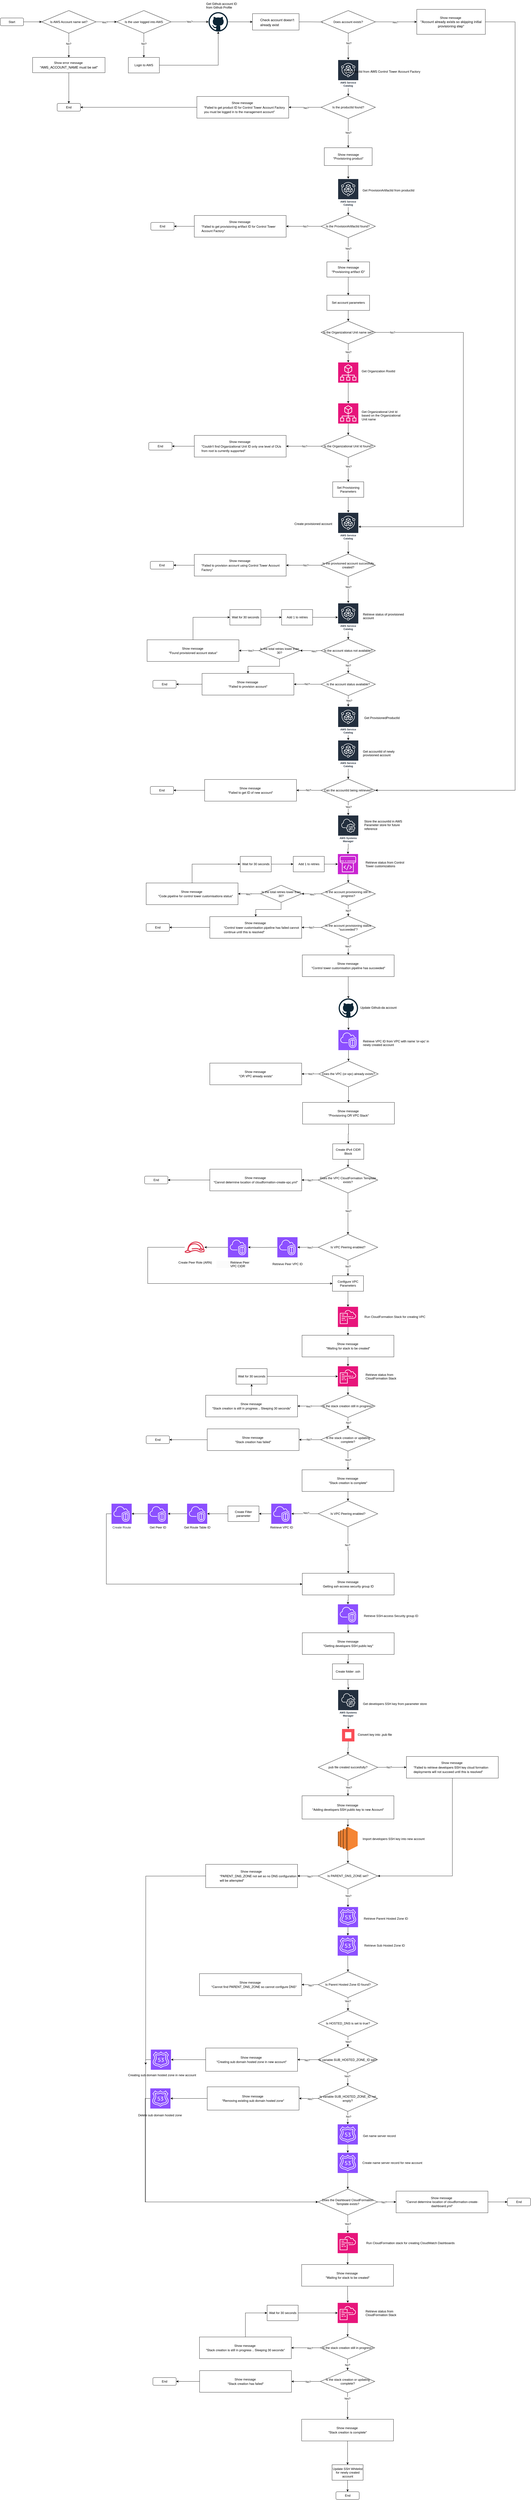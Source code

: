 <mxfile version="26.0.16">
  <diagram name="Page-1" id="AArRNsCInvBEm1_Rg1ht">
    <mxGraphModel dx="1786" dy="1063" grid="1" gridSize="10" guides="1" tooltips="1" connect="1" arrows="1" fold="1" page="1" pageScale="1" pageWidth="1600" pageHeight="1200" math="0" shadow="0">
      <root>
        <mxCell id="0" />
        <mxCell id="1" parent="0" />
        <mxCell id="uJWVNiLtq_ipB2dXF4Sr-9" value="" style="edgeStyle=orthogonalEdgeStyle;rounded=0;orthogonalLoop=1;jettySize=auto;html=1;" parent="1" source="uJWVNiLtq_ipB2dXF4Sr-1" target="uJWVNiLtq_ipB2dXF4Sr-8" edge="1">
          <mxGeometry relative="1" as="geometry" />
        </mxCell>
        <mxCell id="uJWVNiLtq_ipB2dXF4Sr-1" value="Start" style="rounded=1;whiteSpace=wrap;html=1;" parent="1" vertex="1">
          <mxGeometry x="220" y="408.5" width="90" height="30" as="geometry" />
        </mxCell>
        <mxCell id="uJWVNiLtq_ipB2dXF4Sr-18" value="" style="edgeStyle=orthogonalEdgeStyle;rounded=0;orthogonalLoop=1;jettySize=auto;html=1;" parent="1" source="uJWVNiLtq_ipB2dXF4Sr-8" target="uJWVNiLtq_ipB2dXF4Sr-17" edge="1">
          <mxGeometry relative="1" as="geometry" />
        </mxCell>
        <mxCell id="uJWVNiLtq_ipB2dXF4Sr-24" value="No?" style="edgeLabel;html=1;align=center;verticalAlign=middle;resizable=0;points=[];" parent="uJWVNiLtq_ipB2dXF4Sr-18" vertex="1" connectable="0">
          <mxGeometry x="-0.131" y="-1" relative="1" as="geometry">
            <mxPoint as="offset" />
          </mxGeometry>
        </mxCell>
        <mxCell id="uJWVNiLtq_ipB2dXF4Sr-22" value="" style="edgeStyle=orthogonalEdgeStyle;rounded=0;orthogonalLoop=1;jettySize=auto;html=1;" parent="1" source="uJWVNiLtq_ipB2dXF4Sr-8" target="uJWVNiLtq_ipB2dXF4Sr-21" edge="1">
          <mxGeometry relative="1" as="geometry" />
        </mxCell>
        <mxCell id="uJWVNiLtq_ipB2dXF4Sr-23" value="Yes?" style="edgeLabel;html=1;align=center;verticalAlign=middle;resizable=0;points=[];" parent="uJWVNiLtq_ipB2dXF4Sr-22" vertex="1" connectable="0">
          <mxGeometry x="-0.175" relative="1" as="geometry">
            <mxPoint y="1" as="offset" />
          </mxGeometry>
        </mxCell>
        <mxCell id="uJWVNiLtq_ipB2dXF4Sr-8" value="Is AWS Account name set?" style="rhombus;whiteSpace=wrap;html=1;" parent="1" vertex="1">
          <mxGeometry x="380" y="379.75" width="210" height="87.5" as="geometry" />
        </mxCell>
        <mxCell id="uJWVNiLtq_ipB2dXF4Sr-20" value="" style="edgeStyle=orthogonalEdgeStyle;rounded=0;orthogonalLoop=1;jettySize=auto;html=1;" parent="1" source="uJWVNiLtq_ipB2dXF4Sr-17" target="uJWVNiLtq_ipB2dXF4Sr-19" edge="1">
          <mxGeometry relative="1" as="geometry" />
        </mxCell>
        <mxCell id="uJWVNiLtq_ipB2dXF4Sr-17" value="Show error message&amp;nbsp;&lt;div&gt;&lt;p style=&quot;margin: 0px; font-variant-numeric: normal; font-variant-east-asian: normal; font-variant-alternates: normal; font-size-adjust: none; font-kerning: auto; font-optical-sizing: auto; font-feature-settings: normal; font-variation-settings: normal; font-variant-position: normal; font-variant-emoji: normal; font-stretch: normal; font-size: 13px; line-height: normal; font-family: &amp;quot;Helvetica Neue&amp;quot;; text-align: start;&quot; class=&quot;p1&quot;&gt;&quot;AWS_ACCOUNT_NAME must be set&quot;&lt;/p&gt;&lt;/div&gt;" style="whiteSpace=wrap;html=1;" parent="1" vertex="1">
          <mxGeometry x="345" y="561" width="280" height="59" as="geometry" />
        </mxCell>
        <mxCell id="uJWVNiLtq_ipB2dXF4Sr-19" value="End" style="rounded=1;whiteSpace=wrap;html=1;" parent="1" vertex="1">
          <mxGeometry x="440" y="738.75" width="90" height="30" as="geometry" />
        </mxCell>
        <mxCell id="uJWVNiLtq_ipB2dXF4Sr-26" value="" style="edgeStyle=orthogonalEdgeStyle;rounded=0;orthogonalLoop=1;jettySize=auto;html=1;" parent="1" source="uJWVNiLtq_ipB2dXF4Sr-21" target="uJWVNiLtq_ipB2dXF4Sr-25" edge="1">
          <mxGeometry relative="1" as="geometry" />
        </mxCell>
        <mxCell id="uJWVNiLtq_ipB2dXF4Sr-58" value="No?" style="edgeLabel;html=1;align=center;verticalAlign=middle;resizable=0;points=[];" parent="uJWVNiLtq_ipB2dXF4Sr-26" vertex="1" connectable="0">
          <mxGeometry x="-0.152" relative="1" as="geometry">
            <mxPoint as="offset" />
          </mxGeometry>
        </mxCell>
        <mxCell id="uJWVNiLtq_ipB2dXF4Sr-28" value="" style="edgeStyle=orthogonalEdgeStyle;rounded=0;orthogonalLoop=1;jettySize=auto;html=1;" parent="1" source="uJWVNiLtq_ipB2dXF4Sr-21" target="RqyDZOaVFJEyVN3el0kx-286" edge="1">
          <mxGeometry relative="1" as="geometry">
            <mxPoint x="1005" y="423.522" as="targetPoint" />
          </mxGeometry>
        </mxCell>
        <mxCell id="uJWVNiLtq_ipB2dXF4Sr-29" value="Yes?" style="edgeLabel;html=1;align=center;verticalAlign=middle;resizable=0;points=[];" parent="uJWVNiLtq_ipB2dXF4Sr-28" vertex="1" connectable="0">
          <mxGeometry x="-0.023" y="1" relative="1" as="geometry">
            <mxPoint as="offset" />
          </mxGeometry>
        </mxCell>
        <mxCell id="uJWVNiLtq_ipB2dXF4Sr-21" value="Is the user logged into AWS" style="rhombus;whiteSpace=wrap;html=1;" parent="1" vertex="1">
          <mxGeometry x="670" y="379.75" width="210" height="87.5" as="geometry" />
        </mxCell>
        <mxCell id="uJWVNiLtq_ipB2dXF4Sr-30" style="edgeStyle=orthogonalEdgeStyle;rounded=0;orthogonalLoop=1;jettySize=auto;html=1;" parent="1" source="uJWVNiLtq_ipB2dXF4Sr-25" target="RqyDZOaVFJEyVN3el0kx-286" edge="1">
          <mxGeometry relative="1" as="geometry">
            <mxPoint x="1070" y="480" as="targetPoint" />
          </mxGeometry>
        </mxCell>
        <mxCell id="uJWVNiLtq_ipB2dXF4Sr-25" value="Login to AWS" style="whiteSpace=wrap;html=1;" parent="1" vertex="1">
          <mxGeometry x="715" y="561" width="120" height="60" as="geometry" />
        </mxCell>
        <mxCell id="uJWVNiLtq_ipB2dXF4Sr-32" value="" style="edgeStyle=orthogonalEdgeStyle;rounded=0;orthogonalLoop=1;jettySize=auto;html=1;" parent="1" source="RqyDZOaVFJEyVN3el0kx-286" target="uJWVNiLtq_ipB2dXF4Sr-31" edge="1">
          <mxGeometry relative="1" as="geometry">
            <mxPoint x="1125" y="423.522" as="sourcePoint" />
          </mxGeometry>
        </mxCell>
        <mxCell id="uJWVNiLtq_ipB2dXF4Sr-34" value="" style="edgeStyle=orthogonalEdgeStyle;rounded=0;orthogonalLoop=1;jettySize=auto;html=1;entryX=0.057;entryY=0.506;entryDx=0;entryDy=0;entryPerimeter=0;" parent="1" source="uJWVNiLtq_ipB2dXF4Sr-31" target="uJWVNiLtq_ipB2dXF4Sr-35" edge="1">
          <mxGeometry relative="1" as="geometry">
            <mxPoint x="1425" y="423.5" as="targetPoint" />
          </mxGeometry>
        </mxCell>
        <mxCell id="uJWVNiLtq_ipB2dXF4Sr-31" value="&lt;p style=&quot;margin: 0px; font-variant-numeric: normal; font-variant-east-asian: normal; font-variant-alternates: normal; font-size-adjust: none; font-kerning: auto; font-optical-sizing: auto; font-feature-settings: normal; font-variation-settings: normal; font-variant-position: normal; font-variant-emoji: normal; font-stretch: normal; font-size: 13px; line-height: normal; font-family: &amp;quot;Helvetica Neue&amp;quot;; text-align: start;&quot; class=&quot;p1&quot;&gt;&lt;span style=&quot;white-space: pre;&quot;&gt;&#x9;&lt;/span&gt;Check account doesn&#39;t &lt;span style=&quot;white-space: pre;&quot;&gt;&#x9;&lt;/span&gt;already exist&lt;/p&gt;" style="whiteSpace=wrap;html=1;" parent="1" vertex="1">
          <mxGeometry x="1195" y="391.75" width="180" height="63.5" as="geometry" />
        </mxCell>
        <mxCell id="uJWVNiLtq_ipB2dXF4Sr-37" value="" style="edgeStyle=orthogonalEdgeStyle;rounded=0;orthogonalLoop=1;jettySize=auto;html=1;" parent="1" source="uJWVNiLtq_ipB2dXF4Sr-35" target="uJWVNiLtq_ipB2dXF4Sr-42" edge="1">
          <mxGeometry relative="1" as="geometry">
            <mxPoint x="1565" y="561" as="targetPoint" />
          </mxGeometry>
        </mxCell>
        <mxCell id="uJWVNiLtq_ipB2dXF4Sr-38" value="No?" style="edgeLabel;html=1;align=center;verticalAlign=middle;resizable=0;points=[];" parent="uJWVNiLtq_ipB2dXF4Sr-37" vertex="1" connectable="0">
          <mxGeometry x="-0.259" y="2" relative="1" as="geometry">
            <mxPoint as="offset" />
          </mxGeometry>
        </mxCell>
        <mxCell id="uJWVNiLtq_ipB2dXF4Sr-40" value="" style="edgeStyle=orthogonalEdgeStyle;rounded=0;orthogonalLoop=1;jettySize=auto;html=1;" parent="1" source="uJWVNiLtq_ipB2dXF4Sr-35" target="uJWVNiLtq_ipB2dXF4Sr-39" edge="1">
          <mxGeometry relative="1" as="geometry" />
        </mxCell>
        <mxCell id="uJWVNiLtq_ipB2dXF4Sr-41" value="Yes?" style="edgeLabel;html=1;align=center;verticalAlign=middle;resizable=0;points=[];" parent="uJWVNiLtq_ipB2dXF4Sr-40" vertex="1" connectable="0">
          <mxGeometry x="-0.055" y="-1" relative="1" as="geometry">
            <mxPoint as="offset" />
          </mxGeometry>
        </mxCell>
        <mxCell id="uJWVNiLtq_ipB2dXF4Sr-35" value="Does account exists?" style="rhombus;whiteSpace=wrap;html=1;" parent="1" vertex="1">
          <mxGeometry x="1460" y="379.75" width="210" height="87.5" as="geometry" />
        </mxCell>
        <mxCell id="RqyDZOaVFJEyVN3el0kx-288" style="edgeStyle=orthogonalEdgeStyle;rounded=0;orthogonalLoop=1;jettySize=auto;html=1;entryX=1;entryY=0.5;entryDx=0;entryDy=0;" edge="1" parent="1" source="uJWVNiLtq_ipB2dXF4Sr-39" target="uJWVNiLtq_ipB2dXF4Sr-150">
          <mxGeometry relative="1" as="geometry">
            <Array as="points">
              <mxPoint x="2210" y="424" />
              <mxPoint x="2210" y="3394" />
            </Array>
          </mxGeometry>
        </mxCell>
        <mxCell id="uJWVNiLtq_ipB2dXF4Sr-39" value="Show message&amp;nbsp;&lt;div&gt;&lt;span style=&quot;font-family: &amp;quot;Helvetica Neue&amp;quot;; font-size: 13px; text-align: start; background-color: transparent; color: light-dark(rgb(0, 0, 0), rgb(255, 255, 255));&quot;&gt;&quot;Account already exists so skipping initial provisioning step&quot;&lt;/span&gt;&lt;/div&gt;" style="whiteSpace=wrap;html=1;" parent="1" vertex="1">
          <mxGeometry x="1830" y="375.25" width="265" height="96.5" as="geometry" />
        </mxCell>
        <mxCell id="uJWVNiLtq_ipB2dXF4Sr-53" value="" style="edgeStyle=orthogonalEdgeStyle;rounded=0;orthogonalLoop=1;jettySize=auto;html=1;" parent="1" source="uJWVNiLtq_ipB2dXF4Sr-42" target="uJWVNiLtq_ipB2dXF4Sr-46" edge="1">
          <mxGeometry relative="1" as="geometry" />
        </mxCell>
        <mxCell id="uJWVNiLtq_ipB2dXF4Sr-42" value="AWS Service Catalog" style="sketch=0;outlineConnect=0;fontColor=#232F3E;gradientColor=none;strokeColor=#ffffff;fillColor=#232F3E;dashed=0;verticalLabelPosition=middle;verticalAlign=bottom;align=center;html=1;whiteSpace=wrap;fontSize=10;fontStyle=1;spacing=3;shape=mxgraph.aws4.productIcon;prIcon=mxgraph.aws4.service_catalog;" parent="1" vertex="1">
          <mxGeometry x="1525" y="570" width="80" height="110" as="geometry" />
        </mxCell>
        <mxCell id="uJWVNiLtq_ipB2dXF4Sr-43" value="Get productId from&amp;nbsp;&lt;span style=&quot;font-family: &amp;quot;Helvetica Neue&amp;quot;; text-align: start; text-wrap-mode: wrap; background-color: transparent; color: light-dark(rgb(0, 0, 0), rgb(255, 255, 255));&quot;&gt;&lt;font&gt;AWS Control Tower Account Factory&lt;/font&gt;&lt;/span&gt;" style="text;html=1;align=center;verticalAlign=middle;resizable=0;points=[];autosize=1;strokeColor=none;fillColor=none;" parent="1" vertex="1">
          <mxGeometry x="1535" y="600" width="320" height="30" as="geometry" />
        </mxCell>
        <mxCell id="uJWVNiLtq_ipB2dXF4Sr-48" value="" style="edgeStyle=orthogonalEdgeStyle;rounded=0;orthogonalLoop=1;jettySize=auto;html=1;" parent="1" source="uJWVNiLtq_ipB2dXF4Sr-46" target="uJWVNiLtq_ipB2dXF4Sr-47" edge="1">
          <mxGeometry relative="1" as="geometry" />
        </mxCell>
        <mxCell id="uJWVNiLtq_ipB2dXF4Sr-49" value="Yes?" style="edgeLabel;html=1;align=center;verticalAlign=middle;resizable=0;points=[];" parent="uJWVNiLtq_ipB2dXF4Sr-48" vertex="1" connectable="0">
          <mxGeometry x="-0.051" relative="1" as="geometry">
            <mxPoint y="1" as="offset" />
          </mxGeometry>
        </mxCell>
        <mxCell id="uJWVNiLtq_ipB2dXF4Sr-51" value="" style="edgeStyle=orthogonalEdgeStyle;rounded=0;orthogonalLoop=1;jettySize=auto;html=1;" parent="1" source="uJWVNiLtq_ipB2dXF4Sr-46" target="uJWVNiLtq_ipB2dXF4Sr-50" edge="1">
          <mxGeometry relative="1" as="geometry" />
        </mxCell>
        <mxCell id="uJWVNiLtq_ipB2dXF4Sr-54" value="No?" style="edgeLabel;html=1;align=center;verticalAlign=middle;resizable=0;points=[];" parent="uJWVNiLtq_ipB2dXF4Sr-51" vertex="1" connectable="0">
          <mxGeometry x="-0.071" y="2" relative="1" as="geometry">
            <mxPoint as="offset" />
          </mxGeometry>
        </mxCell>
        <mxCell id="uJWVNiLtq_ipB2dXF4Sr-46" value="Is the productId found?" style="rhombus;whiteSpace=wrap;html=1;" parent="1" vertex="1">
          <mxGeometry x="1460" y="710" width="210" height="87.5" as="geometry" />
        </mxCell>
        <mxCell id="uJWVNiLtq_ipB2dXF4Sr-70" value="" style="edgeStyle=orthogonalEdgeStyle;rounded=0;orthogonalLoop=1;jettySize=auto;html=1;" parent="1" source="uJWVNiLtq_ipB2dXF4Sr-47" target="uJWVNiLtq_ipB2dXF4Sr-69" edge="1">
          <mxGeometry relative="1" as="geometry" />
        </mxCell>
        <mxCell id="uJWVNiLtq_ipB2dXF4Sr-47" value="Show message&lt;div&gt;&lt;span style=&quot;font-family: &amp;quot;Helvetica Neue&amp;quot;; text-align: start; background-color: transparent; color: light-dark(rgb(0, 0, 0), rgb(255, 255, 255));&quot;&gt;&lt;font&gt;&quot;Provisioning product&quot;&lt;/font&gt;&lt;/span&gt;&lt;/div&gt;" style="whiteSpace=wrap;html=1;" parent="1" vertex="1">
          <mxGeometry x="1472.5" y="910" width="185" height="68.75" as="geometry" />
        </mxCell>
        <mxCell id="uJWVNiLtq_ipB2dXF4Sr-52" style="edgeStyle=orthogonalEdgeStyle;rounded=0;orthogonalLoop=1;jettySize=auto;html=1;exitX=0;exitY=0.5;exitDx=0;exitDy=0;entryX=1;entryY=0.5;entryDx=0;entryDy=0;" parent="1" source="uJWVNiLtq_ipB2dXF4Sr-50" target="uJWVNiLtq_ipB2dXF4Sr-19" edge="1">
          <mxGeometry relative="1" as="geometry" />
        </mxCell>
        <mxCell id="uJWVNiLtq_ipB2dXF4Sr-50" value="Show message&amp;nbsp;&lt;div&gt;&lt;p style=&quot;margin: 0px; font-variant-numeric: normal; font-variant-east-asian: normal; font-variant-alternates: normal; font-size-adjust: none; font-kerning: auto; font-optical-sizing: auto; font-feature-settings: normal; font-variation-settings: normal; font-variant-position: normal; font-variant-emoji: normal; font-stretch: normal; line-height: normal; font-family: &amp;quot;Helvetica Neue&amp;quot;; text-align: start;&quot; class=&quot;p1&quot;&gt;&lt;font&gt;&lt;span style=&quot;white-space: pre;&quot;&gt;&#x9;&lt;/span&gt;&quot;Failed to get product ID for Control Tower Account Factory &lt;span style=&quot;white-space: pre;&quot;&gt;&#x9;&lt;/span&gt;you must be logged in to the management account&quot;&lt;/font&gt;&lt;/p&gt;&lt;/div&gt;" style="whiteSpace=wrap;html=1;" parent="1" vertex="1">
          <mxGeometry x="980" y="711.88" width="355" height="83.75" as="geometry" />
        </mxCell>
        <mxCell id="uJWVNiLtq_ipB2dXF4Sr-65" value="" style="edgeStyle=orthogonalEdgeStyle;rounded=0;orthogonalLoop=1;jettySize=auto;html=1;" parent="1" source="uJWVNiLtq_ipB2dXF4Sr-57" target="uJWVNiLtq_ipB2dXF4Sr-64" edge="1">
          <mxGeometry relative="1" as="geometry" />
        </mxCell>
        <mxCell id="uJWVNiLtq_ipB2dXF4Sr-68" value="Yes?" style="edgeLabel;html=1;align=center;verticalAlign=middle;resizable=0;points=[];" parent="uJWVNiLtq_ipB2dXF4Sr-65" vertex="1" connectable="0">
          <mxGeometry x="-0.115" relative="1" as="geometry">
            <mxPoint y="1" as="offset" />
          </mxGeometry>
        </mxCell>
        <mxCell id="uJWVNiLtq_ipB2dXF4Sr-66" style="edgeStyle=orthogonalEdgeStyle;rounded=0;orthogonalLoop=1;jettySize=auto;html=1;entryX=1;entryY=0.5;entryDx=0;entryDy=0;" parent="1" source="uJWVNiLtq_ipB2dXF4Sr-57" target="uJWVNiLtq_ipB2dXF4Sr-62" edge="1">
          <mxGeometry relative="1" as="geometry" />
        </mxCell>
        <mxCell id="uJWVNiLtq_ipB2dXF4Sr-67" value="No?" style="edgeLabel;html=1;align=center;verticalAlign=middle;resizable=0;points=[];" parent="uJWVNiLtq_ipB2dXF4Sr-66" vertex="1" connectable="0">
          <mxGeometry x="-0.451" y="1" relative="1" as="geometry">
            <mxPoint x="-23" y="-1" as="offset" />
          </mxGeometry>
        </mxCell>
        <mxCell id="uJWVNiLtq_ipB2dXF4Sr-57" value="Is the&amp;nbsp;&lt;span style=&quot;text-wrap-mode: nowrap;&quot;&gt;ProvisionArtifactId&lt;/span&gt;&amp;nbsp;found?&amp;nbsp;" style="rhombus;whiteSpace=wrap;html=1;" parent="1" vertex="1">
          <mxGeometry x="1460" y="1170" width="210" height="87.5" as="geometry" />
        </mxCell>
        <mxCell id="RqyDZOaVFJEyVN3el0kx-240" style="edgeStyle=orthogonalEdgeStyle;rounded=0;orthogonalLoop=1;jettySize=auto;html=1;" edge="1" parent="1" source="uJWVNiLtq_ipB2dXF4Sr-62" target="RqyDZOaVFJEyVN3el0kx-239">
          <mxGeometry relative="1" as="geometry" />
        </mxCell>
        <mxCell id="uJWVNiLtq_ipB2dXF4Sr-62" value="Show message&amp;nbsp;&lt;div&gt;&lt;p style=&quot;margin: 0px; font-variant-numeric: normal; font-variant-east-asian: normal; font-variant-alternates: normal; font-size-adjust: none; font-kerning: auto; font-optical-sizing: auto; font-feature-settings: normal; font-variation-settings: normal; font-variant-position: normal; font-variant-emoji: normal; font-stretch: normal; line-height: normal; font-family: &amp;quot;Helvetica Neue&amp;quot;; text-align: start;&quot; class=&quot;p1&quot;&gt;&lt;font&gt;&lt;span style=&quot;white-space: pre;&quot;&gt;&#x9;&lt;/span&gt;&quot;&lt;/font&gt;&lt;span style=&quot;background-color: transparent; color: light-dark(rgb(0, 0, 0), rgb(255, 255, 255));&quot;&gt;&lt;font&gt;Failed to get provisioning artifact ID for Control Tower &lt;span style=&quot;white-space: pre;&quot;&gt;&#x9;&lt;/span&gt;Account Factory&quot;&lt;/font&gt;&lt;/span&gt;&lt;/p&gt;&lt;/div&gt;" style="whiteSpace=wrap;html=1;" parent="1" vertex="1">
          <mxGeometry x="970" y="1171.88" width="355" height="83.75" as="geometry" />
        </mxCell>
        <mxCell id="uJWVNiLtq_ipB2dXF4Sr-78" style="edgeStyle=orthogonalEdgeStyle;rounded=0;orthogonalLoop=1;jettySize=auto;html=1;entryX=0.5;entryY=0;entryDx=0;entryDy=0;" parent="1" source="uJWVNiLtq_ipB2dXF4Sr-64" target="uJWVNiLtq_ipB2dXF4Sr-76" edge="1">
          <mxGeometry relative="1" as="geometry" />
        </mxCell>
        <mxCell id="uJWVNiLtq_ipB2dXF4Sr-64" value="Show message&lt;div&gt;&lt;p style=&quot;margin: 0px; font-variant-numeric: normal; font-variant-east-asian: normal; font-variant-alternates: normal; font-size-adjust: none; font-kerning: auto; font-optical-sizing: auto; font-feature-settings: normal; font-variation-settings: normal; font-variant-position: normal; font-variant-emoji: normal; font-stretch: normal; line-height: normal; font-family: &amp;quot;Helvetica Neue&amp;quot;; text-align: start;&quot; class=&quot;p1&quot;&gt;&lt;font&gt;&quot;Provisioning artifact ID&quot;&lt;/font&gt;&lt;/p&gt;&lt;/div&gt;" style="whiteSpace=wrap;html=1;" parent="1" vertex="1">
          <mxGeometry x="1482.5" y="1351.25" width="165" height="58.75" as="geometry" />
        </mxCell>
        <mxCell id="uJWVNiLtq_ipB2dXF4Sr-71" value="" style="edgeStyle=orthogonalEdgeStyle;rounded=0;orthogonalLoop=1;jettySize=auto;html=1;" parent="1" source="uJWVNiLtq_ipB2dXF4Sr-69" target="uJWVNiLtq_ipB2dXF4Sr-57" edge="1">
          <mxGeometry relative="1" as="geometry" />
        </mxCell>
        <mxCell id="uJWVNiLtq_ipB2dXF4Sr-69" value="AWS Service Catalog" style="sketch=0;outlineConnect=0;fontColor=#232F3E;gradientColor=none;strokeColor=#ffffff;fillColor=#232F3E;dashed=0;verticalLabelPosition=middle;verticalAlign=bottom;align=center;html=1;whiteSpace=wrap;fontSize=10;fontStyle=1;spacing=3;shape=mxgraph.aws4.productIcon;prIcon=mxgraph.aws4.service_catalog;" parent="1" vertex="1">
          <mxGeometry x="1525" y="1030" width="80" height="110" as="geometry" />
        </mxCell>
        <mxCell id="uJWVNiLtq_ipB2dXF4Sr-73" value="Get ProvisionArtifactId from productId" style="text;html=1;align=center;verticalAlign=middle;resizable=0;points=[];autosize=1;strokeColor=none;fillColor=none;" parent="1" vertex="1">
          <mxGeometry x="1610" y="1060" width="220" height="30" as="geometry" />
        </mxCell>
        <mxCell id="uJWVNiLtq_ipB2dXF4Sr-88" value="" style="edgeStyle=orthogonalEdgeStyle;rounded=0;orthogonalLoop=1;jettySize=auto;html=1;" parent="1" source="uJWVNiLtq_ipB2dXF4Sr-76" target="uJWVNiLtq_ipB2dXF4Sr-79" edge="1">
          <mxGeometry relative="1" as="geometry" />
        </mxCell>
        <mxCell id="uJWVNiLtq_ipB2dXF4Sr-76" value="Set account parameters" style="whiteSpace=wrap;html=1;" parent="1" vertex="1">
          <mxGeometry x="1482.5" y="1480" width="165" height="58.75" as="geometry" />
        </mxCell>
        <mxCell id="uJWVNiLtq_ipB2dXF4Sr-81" value="" style="edgeStyle=orthogonalEdgeStyle;rounded=0;orthogonalLoop=1;jettySize=auto;html=1;entryX=0.5;entryY=0;entryDx=0;entryDy=0;entryPerimeter=0;" parent="1" source="uJWVNiLtq_ipB2dXF4Sr-79" target="uJWVNiLtq_ipB2dXF4Sr-82" edge="1">
          <mxGeometry relative="1" as="geometry">
            <mxPoint x="1565" y="1761.25" as="targetPoint" />
          </mxGeometry>
        </mxCell>
        <mxCell id="uJWVNiLtq_ipB2dXF4Sr-84" value="Yes?" style="edgeLabel;html=1;align=center;verticalAlign=middle;resizable=0;points=[];" parent="uJWVNiLtq_ipB2dXF4Sr-81" vertex="1" connectable="0">
          <mxGeometry x="0.007" y="4" relative="1" as="geometry">
            <mxPoint x="-4" y="-4" as="offset" />
          </mxGeometry>
        </mxCell>
        <mxCell id="RqyDZOaVFJEyVN3el0kx-241" style="edgeStyle=orthogonalEdgeStyle;rounded=0;orthogonalLoop=1;jettySize=auto;html=1;exitX=1;exitY=0.5;exitDx=0;exitDy=0;" edge="1" parent="1" source="uJWVNiLtq_ipB2dXF4Sr-79" target="uJWVNiLtq_ipB2dXF4Sr-107">
          <mxGeometry relative="1" as="geometry">
            <mxPoint x="2030" y="2390" as="targetPoint" />
            <mxPoint x="1730" y="1620" as="sourcePoint" />
            <Array as="points">
              <mxPoint x="2010" y="1624" />
              <mxPoint x="2010" y="2375" />
            </Array>
          </mxGeometry>
        </mxCell>
        <mxCell id="RqyDZOaVFJEyVN3el0kx-242" value="No?" style="edgeLabel;html=1;align=center;verticalAlign=middle;resizable=0;points=[];" vertex="1" connectable="0" parent="RqyDZOaVFJEyVN3el0kx-241">
          <mxGeometry x="-0.912" relative="1" as="geometry">
            <mxPoint as="offset" />
          </mxGeometry>
        </mxCell>
        <mxCell id="uJWVNiLtq_ipB2dXF4Sr-79" value="Is the Organizational Unit name set?" style="rhombus;whiteSpace=wrap;html=1;" parent="1" vertex="1">
          <mxGeometry x="1460" y="1580" width="210" height="87.5" as="geometry" />
        </mxCell>
        <mxCell id="uJWVNiLtq_ipB2dXF4Sr-86" value="" style="edgeStyle=orthogonalEdgeStyle;rounded=0;orthogonalLoop=1;jettySize=auto;html=1;" parent="1" source="uJWVNiLtq_ipB2dXF4Sr-82" target="uJWVNiLtq_ipB2dXF4Sr-85" edge="1">
          <mxGeometry relative="1" as="geometry" />
        </mxCell>
        <mxCell id="uJWVNiLtq_ipB2dXF4Sr-82" value="" style="sketch=0;points=[[0,0,0],[0.25,0,0],[0.5,0,0],[0.75,0,0],[1,0,0],[0,1,0],[0.25,1,0],[0.5,1,0],[0.75,1,0],[1,1,0],[0,0.25,0],[0,0.5,0],[0,0.75,0],[1,0.25,0],[1,0.5,0],[1,0.75,0]];points=[[0,0,0],[0.25,0,0],[0.5,0,0],[0.75,0,0],[1,0,0],[0,1,0],[0.25,1,0],[0.5,1,0],[0.75,1,0],[1,1,0],[0,0.25,0],[0,0.5,0],[0,0.75,0],[1,0.25,0],[1,0.5,0],[1,0.75,0]];outlineConnect=0;fontColor=#232F3E;fillColor=#E7157B;strokeColor=#ffffff;dashed=0;verticalLabelPosition=bottom;verticalAlign=top;align=center;html=1;fontSize=12;fontStyle=0;aspect=fixed;shape=mxgraph.aws4.resourceIcon;resIcon=mxgraph.aws4.organizations;" parent="1" vertex="1">
          <mxGeometry x="1526" y="1740" width="78" height="78" as="geometry" />
        </mxCell>
        <mxCell id="uJWVNiLtq_ipB2dXF4Sr-83" value="&lt;span style=&quot;text-align: center;&quot;&gt;Get Organization RootId&lt;/span&gt;" style="text;whiteSpace=wrap;html=1;" parent="1" vertex="1">
          <mxGeometry x="1615" y="1760" width="160" height="40" as="geometry" />
        </mxCell>
        <mxCell id="uJWVNiLtq_ipB2dXF4Sr-90" value="" style="edgeStyle=orthogonalEdgeStyle;rounded=0;orthogonalLoop=1;jettySize=auto;html=1;" parent="1" source="uJWVNiLtq_ipB2dXF4Sr-85" target="uJWVNiLtq_ipB2dXF4Sr-89" edge="1">
          <mxGeometry relative="1" as="geometry" />
        </mxCell>
        <mxCell id="uJWVNiLtq_ipB2dXF4Sr-85" value="" style="sketch=0;points=[[0,0,0],[0.25,0,0],[0.5,0,0],[0.75,0,0],[1,0,0],[0,1,0],[0.25,1,0],[0.5,1,0],[0.75,1,0],[1,1,0],[0,0.25,0],[0,0.5,0],[0,0.75,0],[1,0.25,0],[1,0.5,0],[1,0.75,0]];points=[[0,0,0],[0.25,0,0],[0.5,0,0],[0.75,0,0],[1,0,0],[0,1,0],[0.25,1,0],[0.5,1,0],[0.75,1,0],[1,1,0],[0,0.25,0],[0,0.5,0],[0,0.75,0],[1,0.25,0],[1,0.5,0],[1,0.75,0]];outlineConnect=0;fontColor=#232F3E;fillColor=#E7157B;strokeColor=#ffffff;dashed=0;verticalLabelPosition=bottom;verticalAlign=top;align=center;html=1;fontSize=12;fontStyle=0;aspect=fixed;shape=mxgraph.aws4.resourceIcon;resIcon=mxgraph.aws4.organizations;" parent="1" vertex="1">
          <mxGeometry x="1526" y="1898" width="78" height="78" as="geometry" />
        </mxCell>
        <mxCell id="uJWVNiLtq_ipB2dXF4Sr-87" value="&lt;span style=&quot;text-align: center;&quot;&gt;Get Organizational Unit Id based on the Organizational Unit name&lt;/span&gt;" style="text;whiteSpace=wrap;html=1;" parent="1" vertex="1">
          <mxGeometry x="1615" y="1917" width="160" height="40" as="geometry" />
        </mxCell>
        <mxCell id="uJWVNiLtq_ipB2dXF4Sr-92" value="" style="edgeStyle=orthogonalEdgeStyle;rounded=0;orthogonalLoop=1;jettySize=auto;html=1;" parent="1" source="uJWVNiLtq_ipB2dXF4Sr-89" target="uJWVNiLtq_ipB2dXF4Sr-93" edge="1">
          <mxGeometry relative="1" as="geometry">
            <mxPoint x="1335" y="2063.8" as="targetPoint" />
          </mxGeometry>
        </mxCell>
        <mxCell id="uJWVNiLtq_ipB2dXF4Sr-95" value="No?" style="edgeLabel;html=1;align=center;verticalAlign=middle;resizable=0;points=[];" parent="uJWVNiLtq_ipB2dXF4Sr-92" vertex="1" connectable="0">
          <mxGeometry x="-0.051" relative="1" as="geometry">
            <mxPoint as="offset" />
          </mxGeometry>
        </mxCell>
        <mxCell id="uJWVNiLtq_ipB2dXF4Sr-103" value="" style="edgeStyle=orthogonalEdgeStyle;rounded=0;orthogonalLoop=1;jettySize=auto;html=1;" parent="1" source="uJWVNiLtq_ipB2dXF4Sr-89" target="uJWVNiLtq_ipB2dXF4Sr-102" edge="1">
          <mxGeometry relative="1" as="geometry" />
        </mxCell>
        <mxCell id="uJWVNiLtq_ipB2dXF4Sr-104" value="Yes?" style="edgeLabel;html=1;align=center;verticalAlign=middle;resizable=0;points=[];" parent="uJWVNiLtq_ipB2dXF4Sr-103" vertex="1" connectable="0">
          <mxGeometry x="-0.264" y="1" relative="1" as="geometry">
            <mxPoint as="offset" />
          </mxGeometry>
        </mxCell>
        <mxCell id="uJWVNiLtq_ipB2dXF4Sr-89" value="Is the Organizational Unit Id found?" style="rhombus;whiteSpace=wrap;html=1;" parent="1" vertex="1">
          <mxGeometry x="1460" y="2020" width="210" height="87.5" as="geometry" />
        </mxCell>
        <mxCell id="RqyDZOaVFJEyVN3el0kx-238" style="edgeStyle=orthogonalEdgeStyle;rounded=0;orthogonalLoop=1;jettySize=auto;html=1;" edge="1" parent="1" source="uJWVNiLtq_ipB2dXF4Sr-93" target="RqyDZOaVFJEyVN3el0kx-237">
          <mxGeometry relative="1" as="geometry" />
        </mxCell>
        <mxCell id="uJWVNiLtq_ipB2dXF4Sr-93" value="Show message&amp;nbsp;&lt;div&gt;&lt;p style=&quot;margin: 0px; font-variant-numeric: normal; font-variant-east-asian: normal; font-variant-alternates: normal; font-size-adjust: none; font-kerning: auto; font-optical-sizing: auto; font-feature-settings: normal; font-variation-settings: normal; font-variant-position: normal; font-variant-emoji: normal; font-stretch: normal; line-height: normal; font-family: &amp;quot;Helvetica Neue&amp;quot;; text-align: start;&quot; class=&quot;p1&quot;&gt;&lt;font&gt;&lt;span style=&quot;white-space: pre;&quot;&gt;&#x9;&lt;/span&gt;&quot;&lt;/font&gt;&lt;span style=&quot;background-color: transparent; color: light-dark(rgb(0, 0, 0), rgb(255, 255, 255));&quot;&gt;&lt;font&gt;Couldn&#39;t find Organizational Unit ID only one level of OUs&amp;nbsp; &lt;span style=&quot;white-space: pre;&quot;&gt;&#x9;&lt;/span&gt;from root is currently supported&quot;&lt;/font&gt;&lt;/span&gt;&lt;/p&gt;&lt;/div&gt;" style="whiteSpace=wrap;html=1;" parent="1" vertex="1">
          <mxGeometry x="970" y="2021.88" width="355" height="83.75" as="geometry" />
        </mxCell>
        <mxCell id="uJWVNiLtq_ipB2dXF4Sr-109" value="" style="edgeStyle=orthogonalEdgeStyle;rounded=0;orthogonalLoop=1;jettySize=auto;html=1;" parent="1" source="uJWVNiLtq_ipB2dXF4Sr-102" target="uJWVNiLtq_ipB2dXF4Sr-107" edge="1">
          <mxGeometry relative="1" as="geometry" />
        </mxCell>
        <mxCell id="uJWVNiLtq_ipB2dXF4Sr-102" value="Set Provisioning Parameters" style="whiteSpace=wrap;html=1;" parent="1" vertex="1">
          <mxGeometry x="1505" y="2201.25" width="120" height="60" as="geometry" />
        </mxCell>
        <mxCell id="uJWVNiLtq_ipB2dXF4Sr-117" value="" style="edgeStyle=orthogonalEdgeStyle;rounded=0;orthogonalLoop=1;jettySize=auto;html=1;" parent="1" source="uJWVNiLtq_ipB2dXF4Sr-107" target="uJWVNiLtq_ipB2dXF4Sr-110" edge="1">
          <mxGeometry relative="1" as="geometry" />
        </mxCell>
        <mxCell id="uJWVNiLtq_ipB2dXF4Sr-107" value="AWS Service Catalog" style="sketch=0;outlineConnect=0;fontColor=#232F3E;gradientColor=none;strokeColor=#ffffff;fillColor=#232F3E;dashed=0;verticalLabelPosition=middle;verticalAlign=bottom;align=center;html=1;whiteSpace=wrap;fontSize=10;fontStyle=1;spacing=3;shape=mxgraph.aws4.productIcon;prIcon=mxgraph.aws4.service_catalog;" parent="1" vertex="1">
          <mxGeometry x="1525" y="2320" width="80" height="110" as="geometry" />
        </mxCell>
        <mxCell id="uJWVNiLtq_ipB2dXF4Sr-108" value="&lt;span style=&quot;color: rgb(0, 0, 0); font-family: Helvetica; font-size: 12px; font-style: normal; font-variant-ligatures: normal; font-variant-caps: normal; font-weight: 400; letter-spacing: normal; orphans: 2; text-align: center; text-indent: 0px; text-transform: none; widows: 2; word-spacing: 0px; -webkit-text-stroke-width: 0px; white-space: normal; background-color: rgb(251, 251, 251); text-decoration-thickness: initial; text-decoration-style: initial; text-decoration-color: initial; display: inline !important; float: none;&quot;&gt;Create provisioned account&lt;/span&gt;" style="text;whiteSpace=wrap;html=1;" parent="1" vertex="1">
          <mxGeometry x="1355" y="2350" width="180" height="40" as="geometry" />
        </mxCell>
        <mxCell id="uJWVNiLtq_ipB2dXF4Sr-114" style="edgeStyle=orthogonalEdgeStyle;rounded=0;orthogonalLoop=1;jettySize=auto;html=1;exitX=0;exitY=0.5;exitDx=0;exitDy=0;entryX=1;entryY=0.5;entryDx=0;entryDy=0;" parent="1" source="uJWVNiLtq_ipB2dXF4Sr-110" target="uJWVNiLtq_ipB2dXF4Sr-113" edge="1">
          <mxGeometry relative="1" as="geometry" />
        </mxCell>
        <mxCell id="uJWVNiLtq_ipB2dXF4Sr-115" value="No?" style="edgeLabel;html=1;align=center;verticalAlign=middle;resizable=0;points=[];" parent="uJWVNiLtq_ipB2dXF4Sr-114" vertex="1" connectable="0">
          <mxGeometry x="-0.221" y="3" relative="1" as="geometry">
            <mxPoint x="-7" y="-3" as="offset" />
          </mxGeometry>
        </mxCell>
        <mxCell id="uJWVNiLtq_ipB2dXF4Sr-119" value="" style="edgeStyle=orthogonalEdgeStyle;rounded=0;orthogonalLoop=1;jettySize=auto;html=1;" parent="1" source="uJWVNiLtq_ipB2dXF4Sr-110" target="uJWVNiLtq_ipB2dXF4Sr-121" edge="1">
          <mxGeometry relative="1" as="geometry">
            <mxPoint x="1565" y="2661.25" as="targetPoint" />
          </mxGeometry>
        </mxCell>
        <mxCell id="uJWVNiLtq_ipB2dXF4Sr-120" value="Yes?" style="edgeLabel;html=1;align=center;verticalAlign=middle;resizable=0;points=[];" parent="uJWVNiLtq_ipB2dXF4Sr-119" vertex="1" connectable="0">
          <mxGeometry x="-0.243" relative="1" as="geometry">
            <mxPoint y="1" as="offset" />
          </mxGeometry>
        </mxCell>
        <mxCell id="uJWVNiLtq_ipB2dXF4Sr-110" value="Is the provisoned account succesfully created?" style="rhombus;whiteSpace=wrap;html=1;" parent="1" vertex="1">
          <mxGeometry x="1460" y="2480" width="210" height="87.5" as="geometry" />
        </mxCell>
        <mxCell id="RqyDZOaVFJEyVN3el0kx-235" style="edgeStyle=orthogonalEdgeStyle;rounded=0;orthogonalLoop=1;jettySize=auto;html=1;" edge="1" parent="1" source="uJWVNiLtq_ipB2dXF4Sr-113" target="RqyDZOaVFJEyVN3el0kx-234">
          <mxGeometry relative="1" as="geometry" />
        </mxCell>
        <mxCell id="uJWVNiLtq_ipB2dXF4Sr-113" value="Show message&amp;nbsp;&lt;div&gt;&lt;p style=&quot;margin: 0px; font-variant-numeric: normal; font-variant-east-asian: normal; font-variant-alternates: normal; font-size-adjust: none; font-kerning: auto; font-optical-sizing: auto; font-feature-settings: normal; font-variation-settings: normal; font-variant-position: normal; font-variant-emoji: normal; font-stretch: normal; line-height: normal; font-family: &amp;quot;Helvetica Neue&amp;quot;; text-align: start;&quot; class=&quot;p1&quot;&gt;&lt;font&gt;&lt;font&gt;&lt;span style=&quot;white-space: pre;&quot;&gt;&#x9;&lt;/span&gt;&quot;&lt;/font&gt;&lt;span style=&quot;background-color: transparent; color: light-dark(rgb(0, 0, 0), rgb(255, 255, 255));&quot;&gt;Failed to provision account using Control Tower Account &lt;span style=&quot;white-space: pre;&quot;&gt;&#x9;&lt;/span&gt;Factory&quot;&lt;/span&gt;&lt;/font&gt;&lt;/p&gt;&lt;/div&gt;" style="whiteSpace=wrap;html=1;" parent="1" vertex="1">
          <mxGeometry x="970" y="2481.87" width="355" height="83.75" as="geometry" />
        </mxCell>
        <mxCell id="uJWVNiLtq_ipB2dXF4Sr-126" value="" style="edgeStyle=orthogonalEdgeStyle;rounded=0;orthogonalLoop=1;jettySize=auto;html=1;" parent="1" source="uJWVNiLtq_ipB2dXF4Sr-121" target="uJWVNiLtq_ipB2dXF4Sr-123" edge="1">
          <mxGeometry relative="1" as="geometry" />
        </mxCell>
        <mxCell id="uJWVNiLtq_ipB2dXF4Sr-121" value="AWS Service Catalog" style="sketch=0;outlineConnect=0;fontColor=#232F3E;gradientColor=none;strokeColor=#ffffff;fillColor=#232F3E;dashed=0;verticalLabelPosition=middle;verticalAlign=bottom;align=center;html=1;whiteSpace=wrap;fontSize=10;fontStyle=1;spacing=3;shape=mxgraph.aws4.productIcon;prIcon=mxgraph.aws4.service_catalog;" parent="1" vertex="1">
          <mxGeometry x="1525" y="2670" width="80" height="110" as="geometry" />
        </mxCell>
        <mxCell id="uJWVNiLtq_ipB2dXF4Sr-122" value="&lt;span style=&quot;color: rgb(0, 0, 0); font-family: Helvetica; font-size: 12px; font-style: normal; font-variant-ligatures: normal; font-variant-caps: normal; font-weight: 400; letter-spacing: normal; orphans: 2; text-align: center; text-indent: 0px; text-transform: none; widows: 2; word-spacing: 0px; -webkit-text-stroke-width: 0px; white-space: normal; background-color: rgb(251, 251, 251); text-decoration-thickness: initial; text-decoration-style: initial; text-decoration-color: initial; float: none; display: inline !important;&quot;&gt;Retrieve status of provisioned account&lt;/span&gt;" style="text;whiteSpace=wrap;html=1;" parent="1" vertex="1">
          <mxGeometry x="1620" y="2700" width="180" height="40" as="geometry" />
        </mxCell>
        <mxCell id="uJWVNiLtq_ipB2dXF4Sr-136" value="" style="edgeStyle=orthogonalEdgeStyle;rounded=0;orthogonalLoop=1;jettySize=auto;html=1;" parent="1" source="uJWVNiLtq_ipB2dXF4Sr-123" target="uJWVNiLtq_ipB2dXF4Sr-135" edge="1">
          <mxGeometry relative="1" as="geometry" />
        </mxCell>
        <mxCell id="uJWVNiLtq_ipB2dXF4Sr-137" value="No?" style="edgeLabel;html=1;align=center;verticalAlign=middle;resizable=0;points=[];" parent="uJWVNiLtq_ipB2dXF4Sr-136" vertex="1" connectable="0">
          <mxGeometry x="-0.365" y="-2" relative="1" as="geometry">
            <mxPoint x="2" as="offset" />
          </mxGeometry>
        </mxCell>
        <mxCell id="RqyDZOaVFJEyVN3el0kx-279" value="" style="edgeStyle=orthogonalEdgeStyle;rounded=0;orthogonalLoop=1;jettySize=auto;html=1;" edge="1" parent="1" source="uJWVNiLtq_ipB2dXF4Sr-123" target="RqyDZOaVFJEyVN3el0kx-278">
          <mxGeometry relative="1" as="geometry" />
        </mxCell>
        <mxCell id="RqyDZOaVFJEyVN3el0kx-282" value="Yes?" style="edgeLabel;html=1;align=center;verticalAlign=middle;resizable=0;points=[];" vertex="1" connectable="0" parent="RqyDZOaVFJEyVN3el0kx-279">
          <mxGeometry x="-0.315" y="2" relative="1" as="geometry">
            <mxPoint as="offset" />
          </mxGeometry>
        </mxCell>
        <mxCell id="uJWVNiLtq_ipB2dXF4Sr-123" value="Is the account status not available?" style="rhombus;whiteSpace=wrap;html=1;" parent="1" vertex="1">
          <mxGeometry x="1460" y="2810" width="210" height="87.5" as="geometry" />
        </mxCell>
        <mxCell id="RqyDZOaVFJEyVN3el0kx-281" style="edgeStyle=orthogonalEdgeStyle;rounded=0;orthogonalLoop=1;jettySize=auto;html=1;entryX=0;entryY=0.5;entryDx=0;entryDy=0;" edge="1" parent="1" source="uJWVNiLtq_ipB2dXF4Sr-124" target="uJWVNiLtq_ipB2dXF4Sr-128">
          <mxGeometry relative="1" as="geometry" />
        </mxCell>
        <mxCell id="uJWVNiLtq_ipB2dXF4Sr-124" value="Show message&amp;nbsp;&lt;div&gt;&lt;p style=&quot;margin: 0px; font-variant-numeric: normal; font-variant-east-asian: normal; font-variant-alternates: normal; font-size-adjust: none; font-kerning: auto; font-optical-sizing: auto; font-feature-settings: normal; font-variation-settings: normal; font-variant-position: normal; font-variant-emoji: normal; font-stretch: normal; line-height: normal; font-family: &amp;quot;Helvetica Neue&amp;quot;; text-align: start;&quot; class=&quot;p1&quot;&gt;&lt;span style=&quot;background-color: transparent; color: light-dark(rgb(0, 0, 0), rgb(255, 255, 255));&quot;&gt;&lt;font&gt;&quot;Found provisioned account status&quot;&lt;/font&gt;&lt;/span&gt;&lt;/p&gt;&lt;/div&gt;" style="whiteSpace=wrap;html=1;" parent="1" vertex="1">
          <mxGeometry x="787.5" y="2811.87" width="355" height="83.75" as="geometry" />
        </mxCell>
        <mxCell id="uJWVNiLtq_ipB2dXF4Sr-133" value="" style="edgeStyle=orthogonalEdgeStyle;rounded=0;orthogonalLoop=1;jettySize=auto;html=1;" parent="1" source="uJWVNiLtq_ipB2dXF4Sr-128" target="uJWVNiLtq_ipB2dXF4Sr-132" edge="1">
          <mxGeometry relative="1" as="geometry" />
        </mxCell>
        <mxCell id="uJWVNiLtq_ipB2dXF4Sr-128" value="Wait for 30 seconds" style="whiteSpace=wrap;html=1;" parent="1" vertex="1">
          <mxGeometry x="1107.5" y="2694.995" width="120" height="60" as="geometry" />
        </mxCell>
        <mxCell id="uJWVNiLtq_ipB2dXF4Sr-134" value="" style="edgeStyle=orthogonalEdgeStyle;rounded=0;orthogonalLoop=1;jettySize=auto;html=1;" parent="1" source="uJWVNiLtq_ipB2dXF4Sr-132" target="uJWVNiLtq_ipB2dXF4Sr-121" edge="1">
          <mxGeometry relative="1" as="geometry" />
        </mxCell>
        <mxCell id="uJWVNiLtq_ipB2dXF4Sr-132" value="Add 1 to retries" style="whiteSpace=wrap;html=1;" parent="1" vertex="1">
          <mxGeometry x="1307.5" y="2694.995" width="120" height="60" as="geometry" />
        </mxCell>
        <mxCell id="uJWVNiLtq_ipB2dXF4Sr-139" value="" style="edgeStyle=orthogonalEdgeStyle;rounded=0;orthogonalLoop=1;jettySize=auto;html=1;" parent="1" source="uJWVNiLtq_ipB2dXF4Sr-135" target="uJWVNiLtq_ipB2dXF4Sr-138" edge="1">
          <mxGeometry relative="1" as="geometry" />
        </mxCell>
        <mxCell id="uJWVNiLtq_ipB2dXF4Sr-140" value="No?" style="edgeLabel;html=1;align=center;verticalAlign=middle;resizable=0;points=[];" parent="uJWVNiLtq_ipB2dXF4Sr-139" vertex="1" connectable="0">
          <mxGeometry x="0.03" y="-1" relative="1" as="geometry">
            <mxPoint as="offset" />
          </mxGeometry>
        </mxCell>
        <mxCell id="uJWVNiLtq_ipB2dXF4Sr-148" value="" style="edgeStyle=orthogonalEdgeStyle;rounded=0;orthogonalLoop=1;jettySize=auto;html=1;" parent="1" source="uJWVNiLtq_ipB2dXF4Sr-135" target="uJWVNiLtq_ipB2dXF4Sr-146" edge="1">
          <mxGeometry relative="1" as="geometry" />
        </mxCell>
        <mxCell id="RqyDZOaVFJEyVN3el0kx-276" value="Yes?" style="edgeLabel;html=1;align=center;verticalAlign=middle;resizable=0;points=[];" vertex="1" connectable="0" parent="uJWVNiLtq_ipB2dXF4Sr-148">
          <mxGeometry x="-0.103" y="3" relative="1" as="geometry">
            <mxPoint as="offset" />
          </mxGeometry>
        </mxCell>
        <mxCell id="uJWVNiLtq_ipB2dXF4Sr-135" value="Is the account status avaliable?" style="rhombus;whiteSpace=wrap;html=1;" parent="1" vertex="1">
          <mxGeometry x="1460" y="2940" width="210" height="87.5" as="geometry" />
        </mxCell>
        <mxCell id="RqyDZOaVFJEyVN3el0kx-233" style="edgeStyle=orthogonalEdgeStyle;rounded=0;orthogonalLoop=1;jettySize=auto;html=1;entryX=1;entryY=0.5;entryDx=0;entryDy=0;" edge="1" parent="1" source="uJWVNiLtq_ipB2dXF4Sr-138" target="RqyDZOaVFJEyVN3el0kx-232">
          <mxGeometry relative="1" as="geometry" />
        </mxCell>
        <mxCell id="uJWVNiLtq_ipB2dXF4Sr-138" value="Show message&amp;nbsp;&lt;div&gt;&lt;p style=&quot;margin: 0px; font-variant-numeric: normal; font-variant-east-asian: normal; font-variant-alternates: normal; font-size-adjust: none; font-kerning: auto; font-optical-sizing: auto; font-feature-settings: normal; font-variation-settings: normal; font-variant-position: normal; font-variant-emoji: normal; font-stretch: normal; line-height: normal; font-family: &amp;quot;Helvetica Neue&amp;quot;; text-align: start;&quot; class=&quot;p1&quot;&gt;&lt;font&gt;&quot;Failed to provision account&quot;&lt;/font&gt;&lt;/p&gt;&lt;/div&gt;" style="whiteSpace=wrap;html=1;" parent="1" vertex="1">
          <mxGeometry x="1000" y="2941.88" width="355" height="83.75" as="geometry" />
        </mxCell>
        <mxCell id="uJWVNiLtq_ipB2dXF4Sr-151" value="" style="edgeStyle=orthogonalEdgeStyle;rounded=0;orthogonalLoop=1;jettySize=auto;html=1;" parent="1" source="uJWVNiLtq_ipB2dXF4Sr-142" target="uJWVNiLtq_ipB2dXF4Sr-150" edge="1">
          <mxGeometry relative="1" as="geometry" />
        </mxCell>
        <mxCell id="uJWVNiLtq_ipB2dXF4Sr-142" value="AWS Service Catalog" style="sketch=0;outlineConnect=0;fontColor=#232F3E;gradientColor=none;strokeColor=#ffffff;fillColor=#232F3E;dashed=0;verticalLabelPosition=middle;verticalAlign=bottom;align=center;html=1;whiteSpace=wrap;fontSize=10;fontStyle=1;spacing=3;shape=mxgraph.aws4.productIcon;prIcon=mxgraph.aws4.service_catalog;" parent="1" vertex="1">
          <mxGeometry x="1525" y="3200" width="80" height="110" as="geometry" />
        </mxCell>
        <mxCell id="uJWVNiLtq_ipB2dXF4Sr-145" value="&lt;span style=&quot;color: rgb(0, 0, 0); font-family: Helvetica; font-size: 12px; font-style: normal; font-variant-ligatures: normal; font-variant-caps: normal; font-weight: 400; letter-spacing: normal; orphans: 2; text-align: center; text-indent: 0px; text-transform: none; widows: 2; word-spacing: 0px; -webkit-text-stroke-width: 0px; white-space: normal; background-color: rgb(251, 251, 251); text-decoration-thickness: initial; text-decoration-style: initial; text-decoration-color: initial; float: none; display: inline !important;&quot;&gt;Get accountId of newly provisioned account&lt;/span&gt;" style="text;whiteSpace=wrap;html=1;" parent="1" vertex="1">
          <mxGeometry x="1620" y="3230" width="180" height="40" as="geometry" />
        </mxCell>
        <mxCell id="uJWVNiLtq_ipB2dXF4Sr-149" value="" style="edgeStyle=orthogonalEdgeStyle;rounded=0;orthogonalLoop=1;jettySize=auto;html=1;" parent="1" source="uJWVNiLtq_ipB2dXF4Sr-146" target="uJWVNiLtq_ipB2dXF4Sr-142" edge="1">
          <mxGeometry relative="1" as="geometry" />
        </mxCell>
        <mxCell id="uJWVNiLtq_ipB2dXF4Sr-146" value="AWS Service Catalog" style="sketch=0;outlineConnect=0;fontColor=#232F3E;gradientColor=none;strokeColor=#ffffff;fillColor=#232F3E;dashed=0;verticalLabelPosition=middle;verticalAlign=bottom;align=center;html=1;whiteSpace=wrap;fontSize=10;fontStyle=1;spacing=3;shape=mxgraph.aws4.productIcon;prIcon=mxgraph.aws4.service_catalog;" parent="1" vertex="1">
          <mxGeometry x="1525" y="3070" width="80" height="110" as="geometry" />
        </mxCell>
        <mxCell id="uJWVNiLtq_ipB2dXF4Sr-147" value="&lt;span style=&quot;color: rgb(0, 0, 0); font-family: Helvetica; font-size: 12px; font-style: normal; font-variant-ligatures: normal; font-variant-caps: normal; font-weight: 400; letter-spacing: normal; orphans: 2; text-align: center; text-indent: 0px; text-transform: none; widows: 2; word-spacing: 0px; -webkit-text-stroke-width: 0px; white-space: normal; background-color: rgb(251, 251, 251); text-decoration-thickness: initial; text-decoration-style: initial; text-decoration-color: initial; float: none; display: inline !important;&quot;&gt;Get ProvisionedProductId&lt;/span&gt;" style="text;whiteSpace=wrap;html=1;" parent="1" vertex="1">
          <mxGeometry x="1625" y="3100" width="180" height="40" as="geometry" />
        </mxCell>
        <mxCell id="uJWVNiLtq_ipB2dXF4Sr-153" style="edgeStyle=orthogonalEdgeStyle;rounded=0;orthogonalLoop=1;jettySize=auto;html=1;entryX=1;entryY=0.5;entryDx=0;entryDy=0;" parent="1" source="uJWVNiLtq_ipB2dXF4Sr-150" target="uJWVNiLtq_ipB2dXF4Sr-152" edge="1">
          <mxGeometry relative="1" as="geometry" />
        </mxCell>
        <mxCell id="uJWVNiLtq_ipB2dXF4Sr-155" value="No?" style="edgeLabel;html=1;align=center;verticalAlign=middle;resizable=0;points=[];" parent="uJWVNiLtq_ipB2dXF4Sr-153" vertex="1" connectable="0">
          <mxGeometry x="0.033" y="-1" relative="1" as="geometry">
            <mxPoint as="offset" />
          </mxGeometry>
        </mxCell>
        <mxCell id="uJWVNiLtq_ipB2dXF4Sr-157" value="" style="edgeStyle=orthogonalEdgeStyle;rounded=0;orthogonalLoop=1;jettySize=auto;html=1;" parent="1" source="uJWVNiLtq_ipB2dXF4Sr-150" target="uJWVNiLtq_ipB2dXF4Sr-160" edge="1">
          <mxGeometry relative="1" as="geometry">
            <mxPoint x="1565" y="3480" as="targetPoint" />
          </mxGeometry>
        </mxCell>
        <mxCell id="uJWVNiLtq_ipB2dXF4Sr-159" value="Yes?" style="edgeLabel;html=1;align=center;verticalAlign=middle;resizable=0;points=[];" parent="uJWVNiLtq_ipB2dXF4Sr-157" vertex="1" connectable="0">
          <mxGeometry x="-0.224" y="1" relative="1" as="geometry">
            <mxPoint as="offset" />
          </mxGeometry>
        </mxCell>
        <mxCell id="uJWVNiLtq_ipB2dXF4Sr-150" value="Can the accountId being retrieved?" style="rhombus;whiteSpace=wrap;html=1;" parent="1" vertex="1">
          <mxGeometry x="1460" y="3350" width="210" height="87.5" as="geometry" />
        </mxCell>
        <mxCell id="RqyDZOaVFJEyVN3el0kx-231" style="edgeStyle=orthogonalEdgeStyle;rounded=0;orthogonalLoop=1;jettySize=auto;html=1;entryX=1;entryY=0.5;entryDx=0;entryDy=0;" edge="1" parent="1" source="uJWVNiLtq_ipB2dXF4Sr-152" target="RqyDZOaVFJEyVN3el0kx-230">
          <mxGeometry relative="1" as="geometry" />
        </mxCell>
        <mxCell id="uJWVNiLtq_ipB2dXF4Sr-152" value="Show message&amp;nbsp;&lt;div&gt;&lt;p style=&quot;margin: 0px; font-variant-numeric: normal; font-variant-east-asian: normal; font-variant-alternates: normal; font-size-adjust: none; font-kerning: auto; font-optical-sizing: auto; font-feature-settings: normal; font-variation-settings: normal; font-variant-position: normal; font-variant-emoji: normal; font-stretch: normal; line-height: normal; font-family: &amp;quot;Helvetica Neue&amp;quot;; text-align: start;&quot; class=&quot;p1&quot;&gt;&lt;font&gt;&quot;Failed to get ID of new account&quot;&lt;/font&gt;&lt;/p&gt;&lt;/div&gt;" style="whiteSpace=wrap;html=1;" parent="1" vertex="1">
          <mxGeometry x="1010" y="3351.88" width="355" height="83.75" as="geometry" />
        </mxCell>
        <mxCell id="uJWVNiLtq_ipB2dXF4Sr-158" value="&lt;span style=&quot;color: rgb(0, 0, 0); font-family: Helvetica; font-size: 12px; font-style: normal; font-variant-ligatures: normal; font-variant-caps: normal; font-weight: 400; letter-spacing: normal; orphans: 2; text-align: center; text-indent: 0px; text-transform: none; widows: 2; word-spacing: 0px; -webkit-text-stroke-width: 0px; white-space: normal; background-color: rgb(251, 251, 251); text-decoration-thickness: initial; text-decoration-style: initial; text-decoration-color: initial; float: none; display: inline !important;&quot;&gt;Store the accountId in AWS Parameter store for future reference&lt;/span&gt;" style="text;whiteSpace=wrap;html=1;" parent="1" vertex="1">
          <mxGeometry x="1625" y="3500" width="180" height="40" as="geometry" />
        </mxCell>
        <mxCell id="uJWVNiLtq_ipB2dXF4Sr-162" value="" style="edgeStyle=orthogonalEdgeStyle;rounded=0;orthogonalLoop=1;jettySize=auto;html=1;" parent="1" source="uJWVNiLtq_ipB2dXF4Sr-160" target="uJWVNiLtq_ipB2dXF4Sr-161" edge="1">
          <mxGeometry relative="1" as="geometry" />
        </mxCell>
        <mxCell id="uJWVNiLtq_ipB2dXF4Sr-160" value="AWS Systems Manager" style="sketch=0;outlineConnect=0;fontColor=#232F3E;gradientColor=none;strokeColor=#ffffff;fillColor=#232F3E;dashed=0;verticalLabelPosition=middle;verticalAlign=bottom;align=center;html=1;whiteSpace=wrap;fontSize=10;fontStyle=1;spacing=3;shape=mxgraph.aws4.productIcon;prIcon=mxgraph.aws4.systems_manager;" parent="1" vertex="1">
          <mxGeometry x="1525" y="3490" width="80" height="110" as="geometry" />
        </mxCell>
        <mxCell id="uJWVNiLtq_ipB2dXF4Sr-171" value="" style="edgeStyle=orthogonalEdgeStyle;rounded=0;orthogonalLoop=1;jettySize=auto;html=1;" parent="1" source="uJWVNiLtq_ipB2dXF4Sr-161" target="uJWVNiLtq_ipB2dXF4Sr-164" edge="1">
          <mxGeometry relative="1" as="geometry" />
        </mxCell>
        <mxCell id="uJWVNiLtq_ipB2dXF4Sr-161" value="" style="sketch=0;points=[[0,0,0],[0.25,0,0],[0.5,0,0],[0.75,0,0],[1,0,0],[0,1,0],[0.25,1,0],[0.5,1,0],[0.75,1,0],[1,1,0],[0,0.25,0],[0,0.5,0],[0,0.75,0],[1,0.25,0],[1,0.5,0],[1,0.75,0]];outlineConnect=0;fontColor=#232F3E;fillColor=#C925D1;strokeColor=#ffffff;dashed=0;verticalLabelPosition=bottom;verticalAlign=top;align=center;html=1;fontSize=12;fontStyle=0;aspect=fixed;shape=mxgraph.aws4.resourceIcon;resIcon=mxgraph.aws4.codepipeline;" parent="1" vertex="1">
          <mxGeometry x="1525" y="3640" width="78" height="78" as="geometry" />
        </mxCell>
        <mxCell id="uJWVNiLtq_ipB2dXF4Sr-163" value="&lt;span style=&quot;color: rgb(0, 0, 0); font-family: Helvetica; font-size: 12px; font-style: normal; font-variant-ligatures: normal; font-variant-caps: normal; font-weight: 400; letter-spacing: normal; orphans: 2; text-align: center; text-indent: 0px; text-transform: none; widows: 2; word-spacing: 0px; -webkit-text-stroke-width: 0px; white-space: normal; background-color: rgb(251, 251, 251); text-decoration-thickness: initial; text-decoration-style: initial; text-decoration-color: initial; float: none; display: inline !important;&quot;&gt;Retrieve status from Control Tower customizations&lt;/span&gt;" style="text;whiteSpace=wrap;html=1;" parent="1" vertex="1">
          <mxGeometry x="1630" y="3659" width="180" height="40" as="geometry" />
        </mxCell>
        <mxCell id="uJWVNiLtq_ipB2dXF4Sr-175" value="No?" style="edgeStyle=orthogonalEdgeStyle;rounded=0;orthogonalLoop=1;jettySize=auto;html=1;" parent="1" source="uJWVNiLtq_ipB2dXF4Sr-164" target="uJWVNiLtq_ipB2dXF4Sr-174" edge="1">
          <mxGeometry relative="1" as="geometry" />
        </mxCell>
        <mxCell id="RqyDZOaVFJEyVN3el0kx-268" style="edgeStyle=orthogonalEdgeStyle;rounded=0;orthogonalLoop=1;jettySize=auto;html=1;" edge="1" parent="1" source="uJWVNiLtq_ipB2dXF4Sr-164" target="RqyDZOaVFJEyVN3el0kx-267">
          <mxGeometry relative="1" as="geometry" />
        </mxCell>
        <mxCell id="RqyDZOaVFJEyVN3el0kx-269" value="Yes?" style="edgeLabel;html=1;align=center;verticalAlign=middle;resizable=0;points=[];" vertex="1" connectable="0" parent="RqyDZOaVFJEyVN3el0kx-268">
          <mxGeometry x="-0.074" y="2" relative="1" as="geometry">
            <mxPoint as="offset" />
          </mxGeometry>
        </mxCell>
        <mxCell id="uJWVNiLtq_ipB2dXF4Sr-164" value="Is the account provisioning still in progress?" style="rhombus;whiteSpace=wrap;html=1;" parent="1" vertex="1">
          <mxGeometry x="1460" y="3750" width="210" height="87.5" as="geometry" />
        </mxCell>
        <mxCell id="RqyDZOaVFJEyVN3el0kx-271" style="edgeStyle=orthogonalEdgeStyle;rounded=0;orthogonalLoop=1;jettySize=auto;html=1;entryX=0;entryY=0.5;entryDx=0;entryDy=0;exitX=0.5;exitY=0;exitDx=0;exitDy=0;" edge="1" parent="1" source="uJWVNiLtq_ipB2dXF4Sr-165" target="uJWVNiLtq_ipB2dXF4Sr-166">
          <mxGeometry relative="1" as="geometry">
            <mxPoint x="990" y="3720" as="sourcePoint" />
            <mxPoint x="950.02" y="3637.095" as="targetPoint" />
          </mxGeometry>
        </mxCell>
        <mxCell id="uJWVNiLtq_ipB2dXF4Sr-165" value="Show message&amp;nbsp;&lt;div&gt;&lt;p style=&quot;margin: 0px; font-variant-numeric: normal; font-variant-east-asian: normal; font-variant-alternates: normal; font-size-adjust: none; font-kerning: auto; font-optical-sizing: auto; font-feature-settings: normal; font-variation-settings: normal; font-variant-position: normal; font-variant-emoji: normal; font-stretch: normal; line-height: normal; font-family: &amp;quot;Helvetica Neue&amp;quot;; text-align: start;&quot; class=&quot;p1&quot;&gt;&lt;font&gt;&lt;span style=&quot;background-color: transparent; color: light-dark(rgb(0, 0, 0), rgb(255, 255, 255));&quot;&gt;&lt;font&gt;&lt;span style=&quot;white-space: pre;&quot;&gt;&#x9;&lt;/span&gt;&quot;C&lt;/font&gt;&lt;/span&gt;&lt;span style=&quot;background-color: transparent; color: light-dark(rgb(0, 0, 0), rgb(255, 255, 255));&quot;&gt;ode pipeline for control tower customisations status&quot;&lt;/span&gt;&lt;/font&gt;&lt;/p&gt;&lt;/div&gt;" style="whiteSpace=wrap;html=1;" parent="1" vertex="1">
          <mxGeometry x="784" y="3751.87" width="355" height="83.75" as="geometry" />
        </mxCell>
        <mxCell id="uJWVNiLtq_ipB2dXF4Sr-169" value="" style="edgeStyle=orthogonalEdgeStyle;rounded=0;orthogonalLoop=1;jettySize=auto;html=1;" parent="1" source="uJWVNiLtq_ipB2dXF4Sr-166" target="uJWVNiLtq_ipB2dXF4Sr-168" edge="1">
          <mxGeometry relative="1" as="geometry" />
        </mxCell>
        <mxCell id="uJWVNiLtq_ipB2dXF4Sr-166" value="Wait for 30 seconds" style="whiteSpace=wrap;html=1;" parent="1" vertex="1">
          <mxGeometry x="1147.5" y="3649.005" width="120" height="60" as="geometry" />
        </mxCell>
        <mxCell id="uJWVNiLtq_ipB2dXF4Sr-170" value="" style="edgeStyle=orthogonalEdgeStyle;rounded=0;orthogonalLoop=1;jettySize=auto;html=1;" parent="1" source="uJWVNiLtq_ipB2dXF4Sr-168" target="uJWVNiLtq_ipB2dXF4Sr-161" edge="1">
          <mxGeometry relative="1" as="geometry" />
        </mxCell>
        <mxCell id="uJWVNiLtq_ipB2dXF4Sr-168" value="Add 1 to retries" style="whiteSpace=wrap;html=1;" parent="1" vertex="1">
          <mxGeometry x="1352.5" y="3649.005" width="120" height="60" as="geometry" />
        </mxCell>
        <mxCell id="uJWVNiLtq_ipB2dXF4Sr-177" value="" style="edgeStyle=orthogonalEdgeStyle;rounded=0;orthogonalLoop=1;jettySize=auto;html=1;" parent="1" source="uJWVNiLtq_ipB2dXF4Sr-174" target="uJWVNiLtq_ipB2dXF4Sr-176" edge="1">
          <mxGeometry relative="1" as="geometry" />
        </mxCell>
        <mxCell id="uJWVNiLtq_ipB2dXF4Sr-178" value="No?" style="edgeLabel;html=1;align=center;verticalAlign=middle;resizable=0;points=[];" parent="uJWVNiLtq_ipB2dXF4Sr-177" vertex="1" connectable="0">
          <mxGeometry x="-0.002" relative="1" as="geometry">
            <mxPoint as="offset" />
          </mxGeometry>
        </mxCell>
        <mxCell id="uJWVNiLtq_ipB2dXF4Sr-181" value="" style="edgeStyle=orthogonalEdgeStyle;rounded=0;orthogonalLoop=1;jettySize=auto;html=1;" parent="1" source="uJWVNiLtq_ipB2dXF4Sr-174" target="uJWVNiLtq_ipB2dXF4Sr-180" edge="1">
          <mxGeometry relative="1" as="geometry" />
        </mxCell>
        <mxCell id="uJWVNiLtq_ipB2dXF4Sr-182" value="Yes?" style="edgeLabel;html=1;align=center;verticalAlign=middle;resizable=0;points=[];" parent="uJWVNiLtq_ipB2dXF4Sr-181" vertex="1" connectable="0">
          <mxGeometry x="-0.075" y="2" relative="1" as="geometry">
            <mxPoint x="-3" as="offset" />
          </mxGeometry>
        </mxCell>
        <mxCell id="uJWVNiLtq_ipB2dXF4Sr-174" value="Is the account provisioning status &quot;succeeded&quot;?" style="rhombus;whiteSpace=wrap;html=1;" parent="1" vertex="1">
          <mxGeometry x="1460" y="3880" width="210" height="87.5" as="geometry" />
        </mxCell>
        <mxCell id="RqyDZOaVFJEyVN3el0kx-229" style="edgeStyle=orthogonalEdgeStyle;rounded=0;orthogonalLoop=1;jettySize=auto;html=1;entryX=1;entryY=0.5;entryDx=0;entryDy=0;" edge="1" parent="1" source="uJWVNiLtq_ipB2dXF4Sr-176" target="RqyDZOaVFJEyVN3el0kx-228">
          <mxGeometry relative="1" as="geometry" />
        </mxCell>
        <mxCell id="uJWVNiLtq_ipB2dXF4Sr-176" value="Show message&amp;nbsp;&lt;div&gt;&lt;p style=&quot;margin: 0px; font-variant-numeric: normal; font-variant-east-asian: normal; font-variant-alternates: normal; font-size-adjust: none; font-kerning: auto; font-optical-sizing: auto; font-feature-settings: normal; font-variation-settings: normal; font-variant-position: normal; font-variant-emoji: normal; font-stretch: normal; line-height: normal; font-family: &amp;quot;Helvetica Neue&amp;quot;; text-align: start;&quot; class=&quot;p1&quot;&gt;&lt;font&gt;&lt;span style=&quot;white-space: pre;&quot;&gt;&#x9;&lt;/span&gt;&lt;span style=&quot;white-space: pre;&quot;&gt;&#x9;&lt;/span&gt;&quot;Control tower customisation pipeline has failed cannot &lt;span style=&quot;white-space: pre;&quot;&gt;&#x9;&lt;/span&gt;&lt;span style=&quot;white-space: pre;&quot;&gt;&#x9;&lt;/span&gt;continue until this is resolved&quot;&lt;/font&gt;&lt;/p&gt;&lt;/div&gt;" style="whiteSpace=wrap;html=1;" parent="1" vertex="1">
          <mxGeometry x="1030" y="3881.88" width="355" height="83.75" as="geometry" />
        </mxCell>
        <mxCell id="RqyDZOaVFJEyVN3el0kx-257" style="edgeStyle=orthogonalEdgeStyle;rounded=0;orthogonalLoop=1;jettySize=auto;html=1;" edge="1" parent="1" source="uJWVNiLtq_ipB2dXF4Sr-180" target="RqyDZOaVFJEyVN3el0kx-255">
          <mxGeometry relative="1" as="geometry" />
        </mxCell>
        <mxCell id="uJWVNiLtq_ipB2dXF4Sr-180" value="Show message&amp;nbsp;&lt;div&gt;&lt;p style=&quot;margin: 0px; font-variant-numeric: normal; font-variant-east-asian: normal; font-variant-alternates: normal; font-size-adjust: none; font-kerning: auto; font-optical-sizing: auto; font-feature-settings: normal; font-variation-settings: normal; font-variant-position: normal; font-variant-emoji: normal; font-stretch: normal; line-height: normal; font-family: &amp;quot;Helvetica Neue&amp;quot;; text-align: start;&quot; class=&quot;p1&quot;&gt;&lt;font&gt;&quot;Control tower customisation pipeline has succeeded&quot;&lt;/font&gt;&lt;/p&gt;&lt;/div&gt;" style="whiteSpace=wrap;html=1;" parent="1" vertex="1">
          <mxGeometry x="1387.5" y="4030" width="355" height="83.75" as="geometry" />
        </mxCell>
        <mxCell id="uJWVNiLtq_ipB2dXF4Sr-191" value="" style="edgeStyle=orthogonalEdgeStyle;rounded=0;orthogonalLoop=1;jettySize=auto;html=1;" parent="1" source="uJWVNiLtq_ipB2dXF4Sr-188" target="uJWVNiLtq_ipB2dXF4Sr-190" edge="1">
          <mxGeometry relative="1" as="geometry" />
        </mxCell>
        <mxCell id="uJWVNiLtq_ipB2dXF4Sr-188" value="" style="sketch=0;points=[[0,0,0],[0.25,0,0],[0.5,0,0],[0.75,0,0],[1,0,0],[0,1,0],[0.25,1,0],[0.5,1,0],[0.75,1,0],[1,1,0],[0,0.25,0],[0,0.5,0],[0,0.75,0],[1,0.25,0],[1,0.5,0],[1,0.75,0]];outlineConnect=0;fontColor=#232F3E;fillColor=#8C4FFF;strokeColor=#ffffff;dashed=0;verticalLabelPosition=bottom;verticalAlign=top;align=center;html=1;fontSize=12;fontStyle=0;aspect=fixed;shape=mxgraph.aws4.resourceIcon;resIcon=mxgraph.aws4.vpc;" parent="1" vertex="1">
          <mxGeometry x="1527" y="4320" width="78" height="78" as="geometry" />
        </mxCell>
        <mxCell id="uJWVNiLtq_ipB2dXF4Sr-189" value="&lt;span style=&quot;color: rgb(0, 0, 0); font-family: Helvetica; font-size: 12px; font-style: normal; font-variant-ligatures: normal; font-variant-caps: normal; font-weight: 400; letter-spacing: normal; orphans: 2; text-align: center; text-indent: 0px; text-transform: none; widows: 2; word-spacing: 0px; -webkit-text-stroke-width: 0px; white-space: normal; background-color: rgb(251, 251, 251); text-decoration-thickness: initial; text-decoration-style: initial; text-decoration-color: initial; float: none; display: inline !important;&quot;&gt;Retrieve VPC ID from VPC with name &#39;or-vpc&#39; in newly created account&lt;/span&gt;" style="text;whiteSpace=wrap;html=1;" parent="1" vertex="1">
          <mxGeometry x="1620" y="4350" width="260" height="40" as="geometry" />
        </mxCell>
        <mxCell id="uJWVNiLtq_ipB2dXF4Sr-193" value="" style="edgeStyle=orthogonalEdgeStyle;rounded=0;orthogonalLoop=1;jettySize=auto;html=1;" parent="1" source="uJWVNiLtq_ipB2dXF4Sr-190" target="uJWVNiLtq_ipB2dXF4Sr-192" edge="1">
          <mxGeometry relative="1" as="geometry" />
        </mxCell>
        <mxCell id="uJWVNiLtq_ipB2dXF4Sr-194" value="Yes?" style="edgeLabel;html=1;align=center;verticalAlign=middle;resizable=0;points=[];" parent="uJWVNiLtq_ipB2dXF4Sr-193" vertex="1" connectable="0">
          <mxGeometry x="0.103" y="-2" relative="1" as="geometry">
            <mxPoint x="5" y="2" as="offset" />
          </mxGeometry>
        </mxCell>
        <mxCell id="RqyDZOaVFJEyVN3el0kx-2" value="" style="edgeStyle=orthogonalEdgeStyle;rounded=0;orthogonalLoop=1;jettySize=auto;html=1;" edge="1" parent="1" source="uJWVNiLtq_ipB2dXF4Sr-190" target="RqyDZOaVFJEyVN3el0kx-1">
          <mxGeometry relative="1" as="geometry" />
        </mxCell>
        <mxCell id="uJWVNiLtq_ipB2dXF4Sr-190" value="Does the VPC (or-vpc) already exists?" style="rhombus;whiteSpace=wrap;html=1;" parent="1" vertex="1">
          <mxGeometry x="1451" y="4440" width="230" height="100" as="geometry" />
        </mxCell>
        <mxCell id="uJWVNiLtq_ipB2dXF4Sr-192" value="Show message&amp;nbsp;&lt;div&gt;&lt;p style=&quot;margin: 0px; font-variant-numeric: normal; font-variant-east-asian: normal; font-variant-alternates: normal; font-size-adjust: none; font-kerning: auto; font-optical-sizing: auto; font-feature-settings: normal; font-variation-settings: normal; font-variant-position: normal; font-variant-emoji: normal; font-stretch: normal; line-height: normal; font-family: &amp;quot;Helvetica Neue&amp;quot;; text-align: start;&quot; class=&quot;p1&quot;&gt;&lt;font&gt;&lt;span style=&quot;background-color: transparent; color: light-dark(rgb(0, 0, 0), rgb(255, 255, 255));&quot;&gt;&quot;OR VPC already exists&quot;&lt;/span&gt;&lt;/font&gt;&lt;/p&gt;&lt;/div&gt;" style="whiteSpace=wrap;html=1;" parent="1" vertex="1">
          <mxGeometry x="1030" y="4448.13" width="355" height="83.75" as="geometry" />
        </mxCell>
        <mxCell id="RqyDZOaVFJEyVN3el0kx-4" value="" style="edgeStyle=orthogonalEdgeStyle;rounded=0;orthogonalLoop=1;jettySize=auto;html=1;" edge="1" parent="1" source="RqyDZOaVFJEyVN3el0kx-1" target="RqyDZOaVFJEyVN3el0kx-3">
          <mxGeometry relative="1" as="geometry" />
        </mxCell>
        <mxCell id="RqyDZOaVFJEyVN3el0kx-1" value="Show message&amp;nbsp;&lt;div&gt;&lt;p style=&quot;margin: 0px; font-variant-numeric: normal; font-variant-east-asian: normal; font-variant-alternates: normal; font-size-adjust: none; font-kerning: auto; font-optical-sizing: auto; font-feature-settings: normal; font-variation-settings: normal; font-variant-position: normal; font-variant-emoji: normal; font-stretch: normal; line-height: normal; font-family: &amp;quot;Helvetica Neue&amp;quot;; text-align: start;&quot; class=&quot;p1&quot;&gt;&lt;font&gt;&quot;Provisioning OR VPC Stack&quot;&lt;/font&gt;&lt;/p&gt;&lt;/div&gt;" style="whiteSpace=wrap;html=1;" vertex="1" parent="1">
          <mxGeometry x="1388.5" y="4600" width="355" height="83.75" as="geometry" />
        </mxCell>
        <mxCell id="RqyDZOaVFJEyVN3el0kx-6" value="" style="edgeStyle=orthogonalEdgeStyle;rounded=0;orthogonalLoop=1;jettySize=auto;html=1;" edge="1" parent="1" source="RqyDZOaVFJEyVN3el0kx-3" target="RqyDZOaVFJEyVN3el0kx-5">
          <mxGeometry relative="1" as="geometry" />
        </mxCell>
        <mxCell id="RqyDZOaVFJEyVN3el0kx-3" value="Create IPv4 CIDR Block" style="whiteSpace=wrap;html=1;" vertex="1" parent="1">
          <mxGeometry x="1505" y="4760.005" width="120" height="60" as="geometry" />
        </mxCell>
        <mxCell id="RqyDZOaVFJEyVN3el0kx-8" value="" style="edgeStyle=orthogonalEdgeStyle;rounded=0;orthogonalLoop=1;jettySize=auto;html=1;" edge="1" parent="1" source="RqyDZOaVFJEyVN3el0kx-5" target="RqyDZOaVFJEyVN3el0kx-7">
          <mxGeometry relative="1" as="geometry" />
        </mxCell>
        <mxCell id="RqyDZOaVFJEyVN3el0kx-9" value="No?" style="edgeLabel;html=1;align=center;verticalAlign=middle;resizable=0;points=[];" vertex="1" connectable="0" parent="RqyDZOaVFJEyVN3el0kx-8">
          <mxGeometry x="-0.015" y="1" relative="1" as="geometry">
            <mxPoint as="offset" />
          </mxGeometry>
        </mxCell>
        <mxCell id="RqyDZOaVFJEyVN3el0kx-244" style="edgeStyle=orthogonalEdgeStyle;rounded=0;orthogonalLoop=1;jettySize=auto;html=1;entryX=0.5;entryY=0;entryDx=0;entryDy=0;" edge="1" parent="1" source="RqyDZOaVFJEyVN3el0kx-5" target="RqyDZOaVFJEyVN3el0kx-14">
          <mxGeometry relative="1" as="geometry">
            <mxPoint x="1564" y="5000" as="targetPoint" />
          </mxGeometry>
        </mxCell>
        <mxCell id="RqyDZOaVFJEyVN3el0kx-246" value="Yes?" style="edgeLabel;html=1;align=center;verticalAlign=middle;resizable=0;points=[];" vertex="1" connectable="0" parent="RqyDZOaVFJEyVN3el0kx-244">
          <mxGeometry x="-0.129" y="1" relative="1" as="geometry">
            <mxPoint as="offset" />
          </mxGeometry>
        </mxCell>
        <mxCell id="RqyDZOaVFJEyVN3el0kx-5" value="Does the VPC CloudFormation Template exists?" style="rhombus;whiteSpace=wrap;html=1;" vertex="1" parent="1">
          <mxGeometry x="1449" y="4850" width="230" height="100" as="geometry" />
        </mxCell>
        <mxCell id="RqyDZOaVFJEyVN3el0kx-227" style="edgeStyle=orthogonalEdgeStyle;rounded=0;orthogonalLoop=1;jettySize=auto;html=1;" edge="1" parent="1" source="RqyDZOaVFJEyVN3el0kx-7" target="RqyDZOaVFJEyVN3el0kx-226">
          <mxGeometry relative="1" as="geometry" />
        </mxCell>
        <mxCell id="RqyDZOaVFJEyVN3el0kx-7" value="Show message&amp;nbsp;&lt;div&gt;&lt;p style=&quot;margin: 0px; font-variant-numeric: normal; font-variant-east-asian: normal; font-variant-alternates: normal; font-size-adjust: none; font-kerning: auto; font-optical-sizing: auto; font-feature-settings: normal; font-variation-settings: normal; font-variant-position: normal; font-variant-emoji: normal; font-stretch: normal; line-height: normal; font-family: &amp;quot;Helvetica Neue&amp;quot;; text-align: start;&quot; class=&quot;p1&quot;&gt;&lt;font&gt;&quot;Cannot determine location of cloudformation-create-vpc.yml&quot;&lt;/font&gt;&lt;/p&gt;&lt;/div&gt;" style="whiteSpace=wrap;html=1;" vertex="1" parent="1">
          <mxGeometry x="1030" y="4858.12" width="355" height="83.75" as="geometry" />
        </mxCell>
        <mxCell id="RqyDZOaVFJEyVN3el0kx-17" value="" style="edgeStyle=orthogonalEdgeStyle;rounded=0;orthogonalLoop=1;jettySize=auto;html=1;" edge="1" parent="1" source="RqyDZOaVFJEyVN3el0kx-14" target="RqyDZOaVFJEyVN3el0kx-21">
          <mxGeometry relative="1" as="geometry">
            <mxPoint x="1388.5" y="5160" as="targetPoint" />
          </mxGeometry>
        </mxCell>
        <mxCell id="RqyDZOaVFJEyVN3el0kx-20" value="Yes?" style="edgeLabel;html=1;align=center;verticalAlign=middle;resizable=0;points=[];" vertex="1" connectable="0" parent="RqyDZOaVFJEyVN3el0kx-17">
          <mxGeometry x="-0.188" y="1" relative="1" as="geometry">
            <mxPoint as="offset" />
          </mxGeometry>
        </mxCell>
        <mxCell id="RqyDZOaVFJEyVN3el0kx-37" style="edgeStyle=orthogonalEdgeStyle;rounded=0;orthogonalLoop=1;jettySize=auto;html=1;exitX=0.5;exitY=1;exitDx=0;exitDy=0;entryX=0.5;entryY=0;entryDx=0;entryDy=0;" edge="1" parent="1" source="RqyDZOaVFJEyVN3el0kx-14" target="RqyDZOaVFJEyVN3el0kx-33">
          <mxGeometry relative="1" as="geometry" />
        </mxCell>
        <mxCell id="RqyDZOaVFJEyVN3el0kx-38" value="No?" style="edgeLabel;html=1;align=center;verticalAlign=middle;resizable=0;points=[];" vertex="1" connectable="0" parent="RqyDZOaVFJEyVN3el0kx-37">
          <mxGeometry x="-0.216" relative="1" as="geometry">
            <mxPoint as="offset" />
          </mxGeometry>
        </mxCell>
        <mxCell id="RqyDZOaVFJEyVN3el0kx-14" value="Is VPC Peering enabled?" style="rhombus;whiteSpace=wrap;html=1;" vertex="1" parent="1">
          <mxGeometry x="1449" y="5110" width="230" height="100" as="geometry" />
        </mxCell>
        <mxCell id="RqyDZOaVFJEyVN3el0kx-19" value="" style="edgeStyle=orthogonalEdgeStyle;rounded=0;orthogonalLoop=1;jettySize=auto;html=1;" edge="1" parent="1" target="RqyDZOaVFJEyVN3el0kx-23">
          <mxGeometry relative="1" as="geometry">
            <mxPoint x="1290" y="5160" as="sourcePoint" />
            <mxPoint x="1190" y="5160.043" as="targetPoint" />
          </mxGeometry>
        </mxCell>
        <mxCell id="RqyDZOaVFJEyVN3el0kx-21" value="" style="sketch=0;points=[[0,0,0],[0.25,0,0],[0.5,0,0],[0.75,0,0],[1,0,0],[0,1,0],[0.25,1,0],[0.5,1,0],[0.75,1,0],[1,1,0],[0,0.25,0],[0,0.5,0],[0,0.75,0],[1,0.25,0],[1,0.5,0],[1,0.75,0]];outlineConnect=0;fontColor=#232F3E;fillColor=#8C4FFF;strokeColor=#ffffff;dashed=0;verticalLabelPosition=bottom;verticalAlign=top;align=center;html=1;fontSize=12;fontStyle=0;aspect=fixed;shape=mxgraph.aws4.resourceIcon;resIcon=mxgraph.aws4.vpc;" vertex="1" parent="1">
          <mxGeometry x="1291" y="5121" width="78" height="78" as="geometry" />
        </mxCell>
        <mxCell id="RqyDZOaVFJEyVN3el0kx-22" value="&lt;span style=&quot;text-wrap-mode: wrap;&quot;&gt;Retrieve Peer VPC ID&lt;/span&gt;" style="text;html=1;align=center;verticalAlign=middle;resizable=0;points=[];autosize=1;strokeColor=none;fillColor=none;" vertex="1" parent="1">
          <mxGeometry x="1260" y="5210" width="140" height="30" as="geometry" />
        </mxCell>
        <mxCell id="RqyDZOaVFJEyVN3el0kx-29" value="" style="edgeStyle=orthogonalEdgeStyle;rounded=0;orthogonalLoop=1;jettySize=auto;html=1;" edge="1" parent="1" source="RqyDZOaVFJEyVN3el0kx-23" target="RqyDZOaVFJEyVN3el0kx-28">
          <mxGeometry relative="1" as="geometry" />
        </mxCell>
        <mxCell id="RqyDZOaVFJEyVN3el0kx-23" value="" style="sketch=0;points=[[0,0,0],[0.25,0,0],[0.5,0,0],[0.75,0,0],[1,0,0],[0,1,0],[0.25,1,0],[0.5,1,0],[0.75,1,0],[1,1,0],[0,0.25,0],[0,0.5,0],[0,0.75,0],[1,0.25,0],[1,0.5,0],[1,0.75,0]];outlineConnect=0;fontColor=#232F3E;fillColor=#8C4FFF;strokeColor=#ffffff;dashed=0;verticalLabelPosition=bottom;verticalAlign=top;align=center;html=1;fontSize=12;fontStyle=0;aspect=fixed;shape=mxgraph.aws4.resourceIcon;resIcon=mxgraph.aws4.vpc;" vertex="1" parent="1">
          <mxGeometry x="1100" y="5121" width="78" height="78" as="geometry" />
        </mxCell>
        <mxCell id="RqyDZOaVFJEyVN3el0kx-24" value="&lt;span style=&quot;color: rgb(0, 0, 0); font-family: Helvetica; font-size: 12px; font-style: normal; font-variant-ligatures: normal; font-variant-caps: normal; font-weight: 400; letter-spacing: normal; orphans: 2; text-align: center; text-indent: 0px; text-transform: none; widows: 2; word-spacing: 0px; -webkit-text-stroke-width: 0px; white-space: normal; background-color: rgb(251, 251, 251); text-decoration-thickness: initial; text-decoration-style: initial; text-decoration-color: initial; float: none; display: inline !important;&quot;&gt;&lt;span style=&quot;white-space: pre;&quot;&gt;&#x9;&lt;span style=&quot;white-space: pre;&quot;&gt;&#x9;&lt;/span&gt;&lt;/span&gt;Retrieve Peer&amp;nbsp;&lt;/span&gt;&lt;div&gt;&lt;span style=&quot;color: rgb(0, 0, 0); font-family: Helvetica; font-size: 12px; font-style: normal; font-variant-ligatures: normal; font-variant-caps: normal; font-weight: 400; letter-spacing: normal; orphans: 2; text-align: center; text-indent: 0px; text-transform: none; widows: 2; word-spacing: 0px; -webkit-text-stroke-width: 0px; white-space: normal; background-color: rgb(251, 251, 251); text-decoration-thickness: initial; text-decoration-style: initial; text-decoration-color: initial; float: none; display: inline !important;&quot;&gt;&lt;span style=&quot;white-space: pre;&quot;&gt;&#x9;&lt;/span&gt;&lt;span style=&quot;white-space: pre;&quot;&gt;&#x9;&lt;/span&gt;VPC CIDR&lt;/span&gt;&lt;/div&gt;" style="text;whiteSpace=wrap;html=1;" vertex="1" parent="1">
          <mxGeometry x="1054" y="5205" width="170" height="40" as="geometry" />
        </mxCell>
        <mxCell id="RqyDZOaVFJEyVN3el0kx-36" style="edgeStyle=orthogonalEdgeStyle;rounded=0;orthogonalLoop=1;jettySize=auto;html=1;entryX=0;entryY=0.5;entryDx=0;entryDy=0;" edge="1" parent="1" source="RqyDZOaVFJEyVN3el0kx-28" target="RqyDZOaVFJEyVN3el0kx-33">
          <mxGeometry relative="1" as="geometry">
            <mxPoint x="770" y="5450" as="targetPoint" />
            <Array as="points">
              <mxPoint x="790" y="5160" />
              <mxPoint x="790" y="5300" />
            </Array>
          </mxGeometry>
        </mxCell>
        <mxCell id="RqyDZOaVFJEyVN3el0kx-28" value="" style="sketch=0;outlineConnect=0;fontColor=#232F3E;gradientColor=none;fillColor=#DD344C;strokeColor=none;dashed=0;verticalLabelPosition=bottom;verticalAlign=top;align=center;html=1;fontSize=12;fontStyle=0;aspect=fixed;pointerEvents=1;shape=mxgraph.aws4.role;" vertex="1" parent="1">
          <mxGeometry x="932" y="5138" width="78" height="44" as="geometry" />
        </mxCell>
        <mxCell id="RqyDZOaVFJEyVN3el0kx-30" value="&lt;div style=&quot;text-align: center;&quot;&gt;&lt;span style=&quot;white-space: pre;&quot;&gt;&#x9;&lt;/span&gt;Create Peer Role (ARN)&lt;br&gt;&lt;/div&gt;" style="text;whiteSpace=wrap;html=1;" vertex="1" parent="1">
          <mxGeometry x="880" y="5205" width="170" height="40" as="geometry" />
        </mxCell>
        <mxCell id="RqyDZOaVFJEyVN3el0kx-33" value="Configure VPC Parameters" style="whiteSpace=wrap;html=1;" vertex="1" parent="1">
          <mxGeometry x="1504" y="5269.995" width="120" height="60" as="geometry" />
        </mxCell>
        <mxCell id="RqyDZOaVFJEyVN3el0kx-43" value="" style="edgeStyle=orthogonalEdgeStyle;rounded=0;orthogonalLoop=1;jettySize=auto;html=1;" edge="1" parent="1" source="RqyDZOaVFJEyVN3el0kx-39" target="RqyDZOaVFJEyVN3el0kx-42">
          <mxGeometry relative="1" as="geometry" />
        </mxCell>
        <mxCell id="RqyDZOaVFJEyVN3el0kx-39" value="" style="sketch=0;points=[[0,0,0],[0.25,0,0],[0.5,0,0],[0.75,0,0],[1,0,0],[0,1,0],[0.25,1,0],[0.5,1,0],[0.75,1,0],[1,1,0],[0,0.25,0],[0,0.5,0],[0,0.75,0],[1,0.25,0],[1,0.5,0],[1,0.75,0]];points=[[0,0,0],[0.25,0,0],[0.5,0,0],[0.75,0,0],[1,0,0],[0,1,0],[0.25,1,0],[0.5,1,0],[0.75,1,0],[1,1,0],[0,0.25,0],[0,0.5,0],[0,0.75,0],[1,0.25,0],[1,0.5,0],[1,0.75,0]];outlineConnect=0;fontColor=#232F3E;fillColor=#E7157B;strokeColor=#ffffff;dashed=0;verticalLabelPosition=bottom;verticalAlign=top;align=center;html=1;fontSize=12;fontStyle=0;aspect=fixed;shape=mxgraph.aws4.resourceIcon;resIcon=mxgraph.aws4.cloudformation;" vertex="1" parent="1">
          <mxGeometry x="1525" y="5390" width="78" height="78" as="geometry" />
        </mxCell>
        <mxCell id="RqyDZOaVFJEyVN3el0kx-40" style="edgeStyle=orthogonalEdgeStyle;rounded=0;orthogonalLoop=1;jettySize=auto;html=1;exitX=0.5;exitY=1;exitDx=0;exitDy=0;entryX=0.5;entryY=0;entryDx=0;entryDy=0;entryPerimeter=0;" edge="1" parent="1" source="RqyDZOaVFJEyVN3el0kx-33" target="RqyDZOaVFJEyVN3el0kx-39">
          <mxGeometry relative="1" as="geometry" />
        </mxCell>
        <mxCell id="RqyDZOaVFJEyVN3el0kx-41" value="Run CloudFormation Stack for creating VPC" style="text;html=1;align=center;verticalAlign=middle;resizable=0;points=[];autosize=1;strokeColor=none;fillColor=none;" vertex="1" parent="1">
          <mxGeometry x="1615" y="5414" width="260" height="30" as="geometry" />
        </mxCell>
        <mxCell id="RqyDZOaVFJEyVN3el0kx-46" value="" style="edgeStyle=orthogonalEdgeStyle;rounded=0;orthogonalLoop=1;jettySize=auto;html=1;" edge="1" parent="1" source="RqyDZOaVFJEyVN3el0kx-42" target="RqyDZOaVFJEyVN3el0kx-44">
          <mxGeometry relative="1" as="geometry" />
        </mxCell>
        <mxCell id="RqyDZOaVFJEyVN3el0kx-42" value="Show message&amp;nbsp;&lt;div&gt;&lt;p style=&quot;margin: 0px; font-variant-numeric: normal; font-variant-east-asian: normal; font-variant-alternates: normal; font-size-adjust: none; font-kerning: auto; font-optical-sizing: auto; font-feature-settings: normal; font-variation-settings: normal; font-variant-position: normal; font-variant-emoji: normal; font-stretch: normal; line-height: normal; font-family: &amp;quot;Helvetica Neue&amp;quot;; text-align: start;&quot; class=&quot;p1&quot;&gt;&lt;font&gt;&quot;Waiting for stack to be created&quot;&lt;/font&gt;&lt;/p&gt;&lt;/div&gt;" style="whiteSpace=wrap;html=1;" vertex="1" parent="1">
          <mxGeometry x="1386.5" y="5500" width="355" height="83.75" as="geometry" />
        </mxCell>
        <mxCell id="RqyDZOaVFJEyVN3el0kx-48" value="" style="edgeStyle=orthogonalEdgeStyle;rounded=0;orthogonalLoop=1;jettySize=auto;html=1;" edge="1" parent="1" source="RqyDZOaVFJEyVN3el0kx-44" target="RqyDZOaVFJEyVN3el0kx-47">
          <mxGeometry relative="1" as="geometry" />
        </mxCell>
        <mxCell id="RqyDZOaVFJEyVN3el0kx-44" value="" style="sketch=0;points=[[0,0,0],[0.25,0,0],[0.5,0,0],[0.75,0,0],[1,0,0],[0,1,0],[0.25,1,0],[0.5,1,0],[0.75,1,0],[1,1,0],[0,0.25,0],[0,0.5,0],[0,0.75,0],[1,0.25,0],[1,0.5,0],[1,0.75,0]];points=[[0,0,0],[0.25,0,0],[0.5,0,0],[0.75,0,0],[1,0,0],[0,1,0],[0.25,1,0],[0.5,1,0],[0.75,1,0],[1,1,0],[0,0.25,0],[0,0.5,0],[0,0.75,0],[1,0.25,0],[1,0.5,0],[1,0.75,0]];outlineConnect=0;fontColor=#232F3E;fillColor=#E7157B;strokeColor=#ffffff;dashed=0;verticalLabelPosition=bottom;verticalAlign=top;align=center;html=1;fontSize=12;fontStyle=0;aspect=fixed;shape=mxgraph.aws4.resourceIcon;resIcon=mxgraph.aws4.cloudformation;" vertex="1" parent="1">
          <mxGeometry x="1525" y="5620" width="78" height="78" as="geometry" />
        </mxCell>
        <mxCell id="RqyDZOaVFJEyVN3el0kx-45" value="&lt;span style=&quot;color: rgb(0, 0, 0); font-family: Helvetica; font-size: 12px; font-style: normal; font-variant-ligatures: normal; font-variant-caps: normal; font-weight: 400; letter-spacing: normal; orphans: 2; text-align: center; text-indent: 0px; text-transform: none; widows: 2; word-spacing: 0px; -webkit-text-stroke-width: 0px; white-space: normal; background-color: rgb(251, 251, 251); text-decoration-thickness: initial; text-decoration-style: initial; text-decoration-color: initial; float: none; display: inline !important;&quot;&gt;Retrieve status from CloudFormation Stack&lt;/span&gt;" style="text;whiteSpace=wrap;html=1;" vertex="1" parent="1">
          <mxGeometry x="1630" y="5639" width="180" height="40" as="geometry" />
        </mxCell>
        <mxCell id="RqyDZOaVFJEyVN3el0kx-50" value="" style="edgeStyle=orthogonalEdgeStyle;rounded=0;orthogonalLoop=1;jettySize=auto;html=1;" edge="1" parent="1" source="RqyDZOaVFJEyVN3el0kx-47" target="RqyDZOaVFJEyVN3el0kx-49">
          <mxGeometry relative="1" as="geometry" />
        </mxCell>
        <mxCell id="RqyDZOaVFJEyVN3el0kx-59" value="Yes?" style="edgeLabel;html=1;align=center;verticalAlign=middle;resizable=0;points=[];" vertex="1" connectable="0" parent="RqyDZOaVFJEyVN3el0kx-50">
          <mxGeometry x="0.04" y="1" relative="1" as="geometry">
            <mxPoint as="offset" />
          </mxGeometry>
        </mxCell>
        <mxCell id="RqyDZOaVFJEyVN3el0kx-58" value="" style="edgeStyle=orthogonalEdgeStyle;rounded=0;orthogonalLoop=1;jettySize=auto;html=1;" edge="1" parent="1" source="RqyDZOaVFJEyVN3el0kx-47" target="RqyDZOaVFJEyVN3el0kx-57">
          <mxGeometry relative="1" as="geometry" />
        </mxCell>
        <mxCell id="RqyDZOaVFJEyVN3el0kx-60" value="No?" style="edgeLabel;html=1;align=center;verticalAlign=middle;resizable=0;points=[];" vertex="1" connectable="0" parent="RqyDZOaVFJEyVN3el0kx-58">
          <mxGeometry x="-0.041" y="2" relative="1" as="geometry">
            <mxPoint as="offset" />
          </mxGeometry>
        </mxCell>
        <mxCell id="RqyDZOaVFJEyVN3el0kx-47" value="Is the stack creation still in progress?" style="rhombus;whiteSpace=wrap;html=1;" vertex="1" parent="1">
          <mxGeometry x="1459" y="5730" width="210" height="87.5" as="geometry" />
        </mxCell>
        <mxCell id="RqyDZOaVFJEyVN3el0kx-52" value="" style="edgeStyle=orthogonalEdgeStyle;rounded=0;orthogonalLoop=1;jettySize=auto;html=1;" edge="1" parent="1" source="RqyDZOaVFJEyVN3el0kx-49" target="RqyDZOaVFJEyVN3el0kx-51">
          <mxGeometry relative="1" as="geometry" />
        </mxCell>
        <mxCell id="RqyDZOaVFJEyVN3el0kx-49" value="Show message&amp;nbsp;&lt;div&gt;&lt;p style=&quot;margin: 0px; font-variant-numeric: normal; font-variant-east-asian: normal; font-variant-alternates: normal; font-size-adjust: none; font-kerning: auto; font-optical-sizing: auto; font-feature-settings: normal; font-variation-settings: normal; font-variant-position: normal; font-variant-emoji: normal; font-stretch: normal; line-height: normal; font-family: &amp;quot;Helvetica Neue&amp;quot;; text-align: start;&quot; class=&quot;p1&quot;&gt;&lt;font&gt;&quot;Stack creation is still in progress .. Sleeping 30 seconds&quot;&lt;/font&gt;&lt;/p&gt;&lt;/div&gt;" style="whiteSpace=wrap;html=1;" vertex="1" parent="1">
          <mxGeometry x="1014" y="5731.88" width="355" height="83.75" as="geometry" />
        </mxCell>
        <mxCell id="RqyDZOaVFJEyVN3el0kx-55" value="" style="edgeStyle=orthogonalEdgeStyle;rounded=0;orthogonalLoop=1;jettySize=auto;html=1;entryX=0;entryY=0.5;entryDx=0;entryDy=0;entryPerimeter=0;" edge="1" parent="1" source="RqyDZOaVFJEyVN3el0kx-51" target="RqyDZOaVFJEyVN3el0kx-44">
          <mxGeometry relative="1" as="geometry">
            <mxPoint x="1307.5" y="5658.995" as="targetPoint" />
          </mxGeometry>
        </mxCell>
        <mxCell id="RqyDZOaVFJEyVN3el0kx-51" value="Wait for 30 seconds" style="whiteSpace=wrap;html=1;" vertex="1" parent="1">
          <mxGeometry x="1131.5" y="5628.995" width="120" height="60" as="geometry" />
        </mxCell>
        <mxCell id="RqyDZOaVFJEyVN3el0kx-62" value="" style="edgeStyle=orthogonalEdgeStyle;rounded=0;orthogonalLoop=1;jettySize=auto;html=1;" edge="1" parent="1" source="RqyDZOaVFJEyVN3el0kx-57" target="RqyDZOaVFJEyVN3el0kx-61">
          <mxGeometry relative="1" as="geometry" />
        </mxCell>
        <mxCell id="RqyDZOaVFJEyVN3el0kx-63" value="No?" style="edgeLabel;html=1;align=center;verticalAlign=middle;resizable=0;points=[];" vertex="1" connectable="0" parent="RqyDZOaVFJEyVN3el0kx-62">
          <mxGeometry x="0.072" y="-1" relative="1" as="geometry">
            <mxPoint as="offset" />
          </mxGeometry>
        </mxCell>
        <mxCell id="RqyDZOaVFJEyVN3el0kx-66" value="" style="edgeStyle=orthogonalEdgeStyle;rounded=0;orthogonalLoop=1;jettySize=auto;html=1;" edge="1" parent="1" source="RqyDZOaVFJEyVN3el0kx-57" target="RqyDZOaVFJEyVN3el0kx-65">
          <mxGeometry relative="1" as="geometry" />
        </mxCell>
        <mxCell id="RqyDZOaVFJEyVN3el0kx-70" value="Yes?" style="edgeLabel;html=1;align=center;verticalAlign=middle;resizable=0;points=[];" vertex="1" connectable="0" parent="RqyDZOaVFJEyVN3el0kx-66">
          <mxGeometry x="-0.066" relative="1" as="geometry">
            <mxPoint as="offset" />
          </mxGeometry>
        </mxCell>
        <mxCell id="RqyDZOaVFJEyVN3el0kx-57" value="Is the stack creation or updating complete?" style="rhombus;whiteSpace=wrap;html=1;" vertex="1" parent="1">
          <mxGeometry x="1459" y="5860" width="210" height="87.5" as="geometry" />
        </mxCell>
        <mxCell id="RqyDZOaVFJEyVN3el0kx-225" style="edgeStyle=orthogonalEdgeStyle;rounded=0;orthogonalLoop=1;jettySize=auto;html=1;" edge="1" parent="1" source="RqyDZOaVFJEyVN3el0kx-61" target="RqyDZOaVFJEyVN3el0kx-224">
          <mxGeometry relative="1" as="geometry" />
        </mxCell>
        <mxCell id="RqyDZOaVFJEyVN3el0kx-61" value="Show message&amp;nbsp;&lt;div&gt;&lt;p style=&quot;margin: 0px; font-variant-numeric: normal; font-variant-east-asian: normal; font-variant-alternates: normal; font-size-adjust: none; font-kerning: auto; font-optical-sizing: auto; font-feature-settings: normal; font-variation-settings: normal; font-variant-position: normal; font-variant-emoji: normal; font-stretch: normal; line-height: normal; font-family: &amp;quot;Helvetica Neue&amp;quot;; text-align: start;&quot; class=&quot;p1&quot;&gt;&lt;font&gt;&quot;Stack creation has failed&quot;&lt;/font&gt;&lt;/p&gt;&lt;/div&gt;" style="whiteSpace=wrap;html=1;" vertex="1" parent="1">
          <mxGeometry x="1020" y="5861.87" width="355" height="83.75" as="geometry" />
        </mxCell>
        <mxCell id="RqyDZOaVFJEyVN3el0kx-69" value="" style="edgeStyle=orthogonalEdgeStyle;rounded=0;orthogonalLoop=1;jettySize=auto;html=1;" edge="1" parent="1" source="RqyDZOaVFJEyVN3el0kx-65" target="RqyDZOaVFJEyVN3el0kx-68">
          <mxGeometry relative="1" as="geometry" />
        </mxCell>
        <mxCell id="RqyDZOaVFJEyVN3el0kx-65" value="Show message&amp;nbsp;&lt;div&gt;&lt;p style=&quot;margin: 0px; font-variant-numeric: normal; font-variant-east-asian: normal; font-variant-alternates: normal; font-size-adjust: none; font-kerning: auto; font-optical-sizing: auto; font-feature-settings: normal; font-variation-settings: normal; font-variant-position: normal; font-variant-emoji: normal; font-stretch: normal; line-height: normal; font-family: &amp;quot;Helvetica Neue&amp;quot;; text-align: start;&quot; class=&quot;p1&quot;&gt;&lt;font&gt;&quot;Stack creation is complete&quot;&lt;/font&gt;&lt;/p&gt;&lt;/div&gt;" style="whiteSpace=wrap;html=1;" vertex="1" parent="1">
          <mxGeometry x="1386.5" y="6020" width="355" height="83.75" as="geometry" />
        </mxCell>
        <mxCell id="RqyDZOaVFJEyVN3el0kx-73" value="" style="edgeStyle=orthogonalEdgeStyle;rounded=0;orthogonalLoop=1;jettySize=auto;html=1;" edge="1" parent="1" source="RqyDZOaVFJEyVN3el0kx-68" target="RqyDZOaVFJEyVN3el0kx-71">
          <mxGeometry relative="1" as="geometry" />
        </mxCell>
        <mxCell id="RqyDZOaVFJEyVN3el0kx-74" value="Yes?" style="edgeLabel;html=1;align=center;verticalAlign=middle;resizable=0;points=[];" vertex="1" connectable="0" parent="RqyDZOaVFJEyVN3el0kx-73">
          <mxGeometry x="-0.088" y="-3" relative="1" as="geometry">
            <mxPoint as="offset" />
          </mxGeometry>
        </mxCell>
        <mxCell id="RqyDZOaVFJEyVN3el0kx-86" value="" style="edgeStyle=orthogonalEdgeStyle;rounded=0;orthogonalLoop=1;jettySize=auto;html=1;" edge="1" parent="1" source="RqyDZOaVFJEyVN3el0kx-68" target="RqyDZOaVFJEyVN3el0kx-87">
          <mxGeometry relative="1" as="geometry">
            <mxPoint x="1564" y="6290" as="targetPoint" />
          </mxGeometry>
        </mxCell>
        <mxCell id="RqyDZOaVFJEyVN3el0kx-247" value="No?" style="edgeLabel;html=1;align=center;verticalAlign=middle;resizable=0;points=[];" vertex="1" connectable="0" parent="RqyDZOaVFJEyVN3el0kx-86">
          <mxGeometry x="-0.216" y="-2" relative="1" as="geometry">
            <mxPoint as="offset" />
          </mxGeometry>
        </mxCell>
        <mxCell id="RqyDZOaVFJEyVN3el0kx-68" value="Is VPC Peering enabled?" style="rhombus;whiteSpace=wrap;html=1;" vertex="1" parent="1">
          <mxGeometry x="1449" y="6140" width="230" height="100" as="geometry" />
        </mxCell>
        <mxCell id="RqyDZOaVFJEyVN3el0kx-76" value="" style="edgeStyle=orthogonalEdgeStyle;rounded=0;orthogonalLoop=1;jettySize=auto;html=1;" edge="1" parent="1" source="RqyDZOaVFJEyVN3el0kx-71" target="RqyDZOaVFJEyVN3el0kx-75">
          <mxGeometry relative="1" as="geometry" />
        </mxCell>
        <mxCell id="RqyDZOaVFJEyVN3el0kx-71" value="&lt;span style=&quot;color: rgb(0, 0, 0); text-wrap-mode: wrap;&quot;&gt;Retrieve VPC ID&lt;/span&gt;" style="sketch=0;points=[[0,0,0],[0.25,0,0],[0.5,0,0],[0.75,0,0],[1,0,0],[0,1,0],[0.25,1,0],[0.5,1,0],[0.75,1,0],[1,1,0],[0,0.25,0],[0,0.5,0],[0,0.75,0],[1,0.25,0],[1,0.5,0],[1,0.75,0]];outlineConnect=0;fontColor=#232F3E;fillColor=#8C4FFF;strokeColor=#ffffff;dashed=0;verticalLabelPosition=bottom;verticalAlign=top;align=center;html=1;fontSize=12;fontStyle=0;aspect=fixed;shape=mxgraph.aws4.resourceIcon;resIcon=mxgraph.aws4.vpc;" vertex="1" parent="1">
          <mxGeometry x="1267.5" y="6151" width="78" height="78" as="geometry" />
        </mxCell>
        <mxCell id="RqyDZOaVFJEyVN3el0kx-78" value="" style="edgeStyle=orthogonalEdgeStyle;rounded=0;orthogonalLoop=1;jettySize=auto;html=1;" edge="1" parent="1" source="RqyDZOaVFJEyVN3el0kx-75" target="RqyDZOaVFJEyVN3el0kx-77">
          <mxGeometry relative="1" as="geometry" />
        </mxCell>
        <mxCell id="RqyDZOaVFJEyVN3el0kx-75" value="Create Filter parameter" style="whiteSpace=wrap;html=1;" vertex="1" parent="1">
          <mxGeometry x="1100" y="6159.995" width="120" height="60" as="geometry" />
        </mxCell>
        <mxCell id="RqyDZOaVFJEyVN3el0kx-81" value="" style="edgeStyle=orthogonalEdgeStyle;rounded=0;orthogonalLoop=1;jettySize=auto;html=1;" edge="1" parent="1" source="RqyDZOaVFJEyVN3el0kx-77" target="RqyDZOaVFJEyVN3el0kx-80">
          <mxGeometry relative="1" as="geometry" />
        </mxCell>
        <mxCell id="RqyDZOaVFJEyVN3el0kx-77" value="&lt;span style=&quot;color: rgb(0, 0, 0); text-wrap-mode: wrap;&quot;&gt;Get Route Table ID&lt;/span&gt;" style="sketch=0;points=[[0,0,0],[0.25,0,0],[0.5,0,0],[0.75,0,0],[1,0,0],[0,1,0],[0.25,1,0],[0.5,1,0],[0.75,1,0],[1,1,0],[0,0.25,0],[0,0.5,0],[0,0.75,0],[1,0.25,0],[1,0.5,0],[1,0.75,0]];outlineConnect=0;fontColor=#232F3E;fillColor=#8C4FFF;strokeColor=#ffffff;dashed=0;verticalLabelPosition=bottom;verticalAlign=top;align=center;html=1;fontSize=12;fontStyle=0;aspect=fixed;shape=mxgraph.aws4.resourceIcon;resIcon=mxgraph.aws4.vpc;" vertex="1" parent="1">
          <mxGeometry x="942" y="6151" width="78" height="78" as="geometry" />
        </mxCell>
        <mxCell id="RqyDZOaVFJEyVN3el0kx-84" value="" style="edgeStyle=orthogonalEdgeStyle;rounded=0;orthogonalLoop=1;jettySize=auto;html=1;" edge="1" parent="1" source="RqyDZOaVFJEyVN3el0kx-80" target="RqyDZOaVFJEyVN3el0kx-83">
          <mxGeometry relative="1" as="geometry" />
        </mxCell>
        <mxCell id="RqyDZOaVFJEyVN3el0kx-80" value="&lt;span style=&quot;color: rgb(0, 0, 0); text-wrap-mode: wrap;&quot;&gt;Get Peer ID&lt;/span&gt;" style="sketch=0;points=[[0,0,0],[0.25,0,0],[0.5,0,0],[0.75,0,0],[1,0,0],[0,1,0],[0.25,1,0],[0.5,1,0],[0.75,1,0],[1,1,0],[0,0.25,0],[0,0.5,0],[0,0.75,0],[1,0.25,0],[1,0.5,0],[1,0.75,0]];outlineConnect=0;fontColor=#232F3E;fillColor=#8C4FFF;strokeColor=#ffffff;dashed=0;verticalLabelPosition=bottom;verticalAlign=top;align=center;html=1;fontSize=12;fontStyle=0;aspect=fixed;shape=mxgraph.aws4.resourceIcon;resIcon=mxgraph.aws4.vpc;" vertex="1" parent="1">
          <mxGeometry x="790" y="6151" width="78" height="78" as="geometry" />
        </mxCell>
        <mxCell id="RqyDZOaVFJEyVN3el0kx-83" value="Create Route" style="sketch=0;points=[[0,0,0],[0.25,0,0],[0.5,0,0],[0.75,0,0],[1,0,0],[0,1,0],[0.25,1,0],[0.5,1,0],[0.75,1,0],[1,1,0],[0,0.25,0],[0,0.5,0],[0,0.75,0],[1,0.25,0],[1,0.5,0],[1,0.75,0]];outlineConnect=0;fontColor=#232F3E;fillColor=#8C4FFF;strokeColor=#ffffff;dashed=0;verticalLabelPosition=bottom;verticalAlign=top;align=center;html=1;fontSize=12;fontStyle=0;aspect=fixed;shape=mxgraph.aws4.resourceIcon;resIcon=mxgraph.aws4.vpc;" vertex="1" parent="1">
          <mxGeometry x="650" y="6151" width="78" height="78" as="geometry" />
        </mxCell>
        <mxCell id="RqyDZOaVFJEyVN3el0kx-90" value="" style="edgeStyle=orthogonalEdgeStyle;rounded=0;orthogonalLoop=1;jettySize=auto;html=1;" edge="1" parent="1" source="RqyDZOaVFJEyVN3el0kx-87" target="RqyDZOaVFJEyVN3el0kx-89">
          <mxGeometry relative="1" as="geometry" />
        </mxCell>
        <mxCell id="RqyDZOaVFJEyVN3el0kx-87" value="Show message&amp;nbsp;&lt;div&gt;&lt;p style=&quot;margin: 0px; font-variant-numeric: normal; font-variant-east-asian: normal; font-variant-alternates: normal; font-size-adjust: none; font-kerning: auto; font-optical-sizing: auto; font-feature-settings: normal; font-variation-settings: normal; font-variant-position: normal; font-variant-emoji: normal; font-stretch: normal; line-height: normal; font-family: &amp;quot;Helvetica Neue&amp;quot;; text-align: start;&quot; class=&quot;p1&quot;&gt;&lt;font&gt;Getting ssh-access security group ID&lt;/font&gt;&lt;/p&gt;&lt;/div&gt;" style="whiteSpace=wrap;html=1;" vertex="1" parent="1">
          <mxGeometry x="1387.5" y="6420" width="355" height="83.75" as="geometry" />
        </mxCell>
        <mxCell id="RqyDZOaVFJEyVN3el0kx-93" value="" style="edgeStyle=orthogonalEdgeStyle;rounded=0;orthogonalLoop=1;jettySize=auto;html=1;" edge="1" parent="1" source="RqyDZOaVFJEyVN3el0kx-89" target="RqyDZOaVFJEyVN3el0kx-92">
          <mxGeometry relative="1" as="geometry" />
        </mxCell>
        <mxCell id="RqyDZOaVFJEyVN3el0kx-89" value="" style="sketch=0;points=[[0,0,0],[0.25,0,0],[0.5,0,0],[0.75,0,0],[1,0,0],[0,1,0],[0.25,1,0],[0.5,1,0],[0.75,1,0],[1,1,0],[0,0.25,0],[0,0.5,0],[0,0.75,0],[1,0.25,0],[1,0.5,0],[1,0.75,0]];outlineConnect=0;fontColor=#232F3E;fillColor=#8C4FFF;strokeColor=#ffffff;dashed=0;verticalLabelPosition=bottom;verticalAlign=top;align=center;html=1;fontSize=12;fontStyle=0;aspect=fixed;shape=mxgraph.aws4.resourceIcon;resIcon=mxgraph.aws4.vpc;" vertex="1" parent="1">
          <mxGeometry x="1525" y="6540" width="78" height="78" as="geometry" />
        </mxCell>
        <mxCell id="RqyDZOaVFJEyVN3el0kx-91" value="Retrieve SSH-access Security group ID" style="text;html=1;align=center;verticalAlign=middle;resizable=0;points=[];autosize=1;strokeColor=none;fillColor=none;" vertex="1" parent="1">
          <mxGeometry x="1615" y="6570" width="230" height="30" as="geometry" />
        </mxCell>
        <mxCell id="RqyDZOaVFJEyVN3el0kx-95" value="" style="edgeStyle=orthogonalEdgeStyle;rounded=0;orthogonalLoop=1;jettySize=auto;html=1;" edge="1" parent="1" source="RqyDZOaVFJEyVN3el0kx-92" target="RqyDZOaVFJEyVN3el0kx-94">
          <mxGeometry relative="1" as="geometry" />
        </mxCell>
        <mxCell id="RqyDZOaVFJEyVN3el0kx-92" value="Show message&amp;nbsp;&lt;div&gt;&lt;p style=&quot;margin: 0px; font-variant-numeric: normal; font-variant-east-asian: normal; font-variant-alternates: normal; font-size-adjust: none; font-kerning: auto; font-optical-sizing: auto; font-feature-settings: normal; font-variation-settings: normal; font-variant-position: normal; font-variant-emoji: normal; font-stretch: normal; line-height: normal; font-family: &amp;quot;Helvetica Neue&amp;quot;; text-align: start;&quot; class=&quot;p1&quot;&gt;&lt;font&gt;&quot;Getting developers SSH public key&quot;&lt;/font&gt;&lt;/p&gt;&lt;/div&gt;" style="whiteSpace=wrap;html=1;" vertex="1" parent="1">
          <mxGeometry x="1387.5" y="6650" width="355" height="83.75" as="geometry" />
        </mxCell>
        <mxCell id="RqyDZOaVFJEyVN3el0kx-97" value="" style="edgeStyle=orthogonalEdgeStyle;rounded=0;orthogonalLoop=1;jettySize=auto;html=1;" edge="1" parent="1" source="RqyDZOaVFJEyVN3el0kx-94" target="RqyDZOaVFJEyVN3el0kx-96">
          <mxGeometry relative="1" as="geometry" />
        </mxCell>
        <mxCell id="RqyDZOaVFJEyVN3el0kx-94" value="Create folder .ssh" style="whiteSpace=wrap;html=1;" vertex="1" parent="1">
          <mxGeometry x="1504" y="6770.005" width="120" height="60" as="geometry" />
        </mxCell>
        <mxCell id="RqyDZOaVFJEyVN3el0kx-265" style="edgeStyle=orthogonalEdgeStyle;rounded=0;orthogonalLoop=1;jettySize=auto;html=1;entryX=0.5;entryY=0;entryDx=0;entryDy=0;" edge="1" parent="1" source="RqyDZOaVFJEyVN3el0kx-96" target="RqyDZOaVFJEyVN3el0kx-262">
          <mxGeometry relative="1" as="geometry" />
        </mxCell>
        <mxCell id="RqyDZOaVFJEyVN3el0kx-96" value="AWS Systems Manager" style="sketch=0;outlineConnect=0;fontColor=#232F3E;gradientColor=none;strokeColor=#ffffff;fillColor=#232F3E;dashed=0;verticalLabelPosition=middle;verticalAlign=bottom;align=center;html=1;whiteSpace=wrap;fontSize=10;fontStyle=1;spacing=3;shape=mxgraph.aws4.productIcon;prIcon=mxgraph.aws4.systems_manager;" vertex="1" parent="1">
          <mxGeometry x="1525" y="6870" width="80" height="110" as="geometry" />
        </mxCell>
        <mxCell id="RqyDZOaVFJEyVN3el0kx-98" value="Get developers SSH key from parameter store" style="text;html=1;align=center;verticalAlign=middle;resizable=0;points=[];autosize=1;strokeColor=none;fillColor=none;" vertex="1" parent="1">
          <mxGeometry x="1610" y="6910" width="270" height="30" as="geometry" />
        </mxCell>
        <mxCell id="RqyDZOaVFJEyVN3el0kx-104" value="" style="edgeStyle=orthogonalEdgeStyle;rounded=0;orthogonalLoop=1;jettySize=auto;html=1;" edge="1" parent="1" source="RqyDZOaVFJEyVN3el0kx-101" target="RqyDZOaVFJEyVN3el0kx-103">
          <mxGeometry relative="1" as="geometry" />
        </mxCell>
        <mxCell id="RqyDZOaVFJEyVN3el0kx-105" value="No?" style="edgeLabel;html=1;align=center;verticalAlign=middle;resizable=0;points=[];" vertex="1" connectable="0" parent="RqyDZOaVFJEyVN3el0kx-104">
          <mxGeometry x="-0.207" relative="1" as="geometry">
            <mxPoint as="offset" />
          </mxGeometry>
        </mxCell>
        <mxCell id="RqyDZOaVFJEyVN3el0kx-108" value="" style="edgeStyle=orthogonalEdgeStyle;rounded=0;orthogonalLoop=1;jettySize=auto;html=1;" edge="1" parent="1" source="RqyDZOaVFJEyVN3el0kx-101" target="RqyDZOaVFJEyVN3el0kx-106">
          <mxGeometry relative="1" as="geometry" />
        </mxCell>
        <mxCell id="RqyDZOaVFJEyVN3el0kx-109" value="Yes?" style="edgeLabel;html=1;align=center;verticalAlign=middle;resizable=0;points=[];" vertex="1" connectable="0" parent="RqyDZOaVFJEyVN3el0kx-108">
          <mxGeometry x="-0.08" y="3" relative="1" as="geometry">
            <mxPoint as="offset" />
          </mxGeometry>
        </mxCell>
        <mxCell id="RqyDZOaVFJEyVN3el0kx-101" value="pub file created succesfully?" style="rhombus;whiteSpace=wrap;html=1;" vertex="1" parent="1">
          <mxGeometry x="1449" y="7120" width="230" height="100" as="geometry" />
        </mxCell>
        <mxCell id="RqyDZOaVFJEyVN3el0kx-119" style="edgeStyle=orthogonalEdgeStyle;rounded=0;orthogonalLoop=1;jettySize=auto;html=1;exitX=0.5;exitY=1;exitDx=0;exitDy=0;entryX=1;entryY=0.5;entryDx=0;entryDy=0;" edge="1" parent="1" source="RqyDZOaVFJEyVN3el0kx-103" target="RqyDZOaVFJEyVN3el0kx-116">
          <mxGeometry relative="1" as="geometry">
            <mxPoint x="2000" y="7710" as="targetPoint" />
            <mxPoint x="2110" y="7280" as="sourcePoint" />
          </mxGeometry>
        </mxCell>
        <mxCell id="RqyDZOaVFJEyVN3el0kx-103" value="Show message&amp;nbsp;&lt;div&gt;&lt;p style=&quot;margin: 0px; font-variant-numeric: normal; font-variant-east-asian: normal; font-variant-alternates: normal; font-size-adjust: none; font-kerning: auto; font-optical-sizing: auto; font-feature-settings: normal; font-variation-settings: normal; font-variant-position: normal; font-variant-emoji: normal; font-stretch: normal; line-height: normal; font-family: &amp;quot;Helvetica Neue&amp;quot;; text-align: start;&quot; class=&quot;p1&quot;&gt;&lt;font&gt;&lt;span style=&quot;white-space: pre;&quot;&gt;&#x9;&lt;/span&gt;&quot;Failed to retrieve developers SSH key cloud formation &lt;span style=&quot;white-space: pre;&quot;&gt;&#x9;&lt;/span&gt;deployments will not succeed until this is resolved&quot;&lt;/font&gt;&lt;/p&gt;&lt;/div&gt;" style="whiteSpace=wrap;html=1;" vertex="1" parent="1">
          <mxGeometry x="1790" y="7128.13" width="355" height="83.75" as="geometry" />
        </mxCell>
        <mxCell id="RqyDZOaVFJEyVN3el0kx-112" value="" style="edgeStyle=orthogonalEdgeStyle;rounded=0;orthogonalLoop=1;jettySize=auto;html=1;" edge="1" parent="1" source="RqyDZOaVFJEyVN3el0kx-106" target="RqyDZOaVFJEyVN3el0kx-111">
          <mxGeometry relative="1" as="geometry" />
        </mxCell>
        <mxCell id="RqyDZOaVFJEyVN3el0kx-106" value="Show message&amp;nbsp;&lt;div&gt;&lt;p style=&quot;margin: 0px; font-variant-numeric: normal; font-variant-east-asian: normal; font-variant-alternates: normal; font-size-adjust: none; font-kerning: auto; font-optical-sizing: auto; font-feature-settings: normal; font-variation-settings: normal; font-variant-position: normal; font-variant-emoji: normal; font-stretch: normal; line-height: normal; font-family: &amp;quot;Helvetica Neue&amp;quot;; text-align: start;&quot; class=&quot;p1&quot;&gt;&lt;font&gt;&quot;Adding developers SSH public key to new Account&quot;&lt;/font&gt;&lt;/p&gt;&lt;/div&gt;" style="whiteSpace=wrap;html=1;" vertex="1" parent="1">
          <mxGeometry x="1386.5" y="7280" width="355" height="90" as="geometry" />
        </mxCell>
        <mxCell id="RqyDZOaVFJEyVN3el0kx-117" value="" style="edgeStyle=orthogonalEdgeStyle;rounded=0;orthogonalLoop=1;jettySize=auto;html=1;" edge="1" parent="1" source="RqyDZOaVFJEyVN3el0kx-111" target="RqyDZOaVFJEyVN3el0kx-116">
          <mxGeometry relative="1" as="geometry" />
        </mxCell>
        <mxCell id="RqyDZOaVFJEyVN3el0kx-111" value="" style="outlineConnect=0;dashed=0;verticalLabelPosition=bottom;verticalAlign=top;align=center;html=1;shape=mxgraph.aws3.ec2;fillColor=#F58534;gradientColor=none;" vertex="1" parent="1">
          <mxGeometry x="1525" y="7400" width="76.5" height="93" as="geometry" />
        </mxCell>
        <mxCell id="RqyDZOaVFJEyVN3el0kx-114" value="Import developers SSH key into new account" style="text;html=1;align=center;verticalAlign=middle;resizable=0;points=[];autosize=1;strokeColor=none;fillColor=none;" vertex="1" parent="1">
          <mxGeometry x="1610" y="7431.5" width="260" height="30" as="geometry" />
        </mxCell>
        <mxCell id="RqyDZOaVFJEyVN3el0kx-121" value="" style="edgeStyle=orthogonalEdgeStyle;rounded=0;orthogonalLoop=1;jettySize=auto;html=1;" edge="1" parent="1" source="RqyDZOaVFJEyVN3el0kx-116" target="RqyDZOaVFJEyVN3el0kx-120">
          <mxGeometry relative="1" as="geometry" />
        </mxCell>
        <mxCell id="RqyDZOaVFJEyVN3el0kx-122" value="No?" style="edgeLabel;html=1;align=center;verticalAlign=middle;resizable=0;points=[];" vertex="1" connectable="0" parent="RqyDZOaVFJEyVN3el0kx-121">
          <mxGeometry x="-0.2" y="2" relative="1" as="geometry">
            <mxPoint as="offset" />
          </mxGeometry>
        </mxCell>
        <mxCell id="RqyDZOaVFJEyVN3el0kx-124" value="" style="edgeStyle=orthogonalEdgeStyle;rounded=0;orthogonalLoop=1;jettySize=auto;html=1;" edge="1" parent="1" source="RqyDZOaVFJEyVN3el0kx-116" target="RqyDZOaVFJEyVN3el0kx-123">
          <mxGeometry relative="1" as="geometry" />
        </mxCell>
        <mxCell id="RqyDZOaVFJEyVN3el0kx-125" value="Yes?" style="edgeLabel;html=1;align=center;verticalAlign=middle;resizable=0;points=[];" vertex="1" connectable="0" parent="RqyDZOaVFJEyVN3el0kx-124">
          <mxGeometry x="-0.234" y="1" relative="1" as="geometry">
            <mxPoint as="offset" />
          </mxGeometry>
        </mxCell>
        <mxCell id="RqyDZOaVFJEyVN3el0kx-116" value="Is PARENT_DNS_ZONE set?" style="rhombus;whiteSpace=wrap;html=1;" vertex="1" parent="1">
          <mxGeometry x="1449" y="7540" width="230" height="100" as="geometry" />
        </mxCell>
        <mxCell id="RqyDZOaVFJEyVN3el0kx-222" style="edgeStyle=orthogonalEdgeStyle;rounded=0;orthogonalLoop=1;jettySize=auto;html=1;exitX=0;exitY=0.5;exitDx=0;exitDy=0;" edge="1" parent="1">
          <mxGeometry relative="1" as="geometry">
            <mxPoint x="782" y="8320" as="targetPoint" />
            <mxPoint x="1016" y="7590" as="sourcePoint" />
          </mxGeometry>
        </mxCell>
        <mxCell id="RqyDZOaVFJEyVN3el0kx-120" value="Show message&amp;nbsp;&lt;div&gt;&lt;p style=&quot;margin: 0px; font-variant-numeric: normal; font-variant-east-asian: normal; font-variant-alternates: normal; font-size-adjust: none; font-kerning: auto; font-optical-sizing: auto; font-feature-settings: normal; font-variation-settings: normal; font-variant-position: normal; font-variant-emoji: normal; font-stretch: normal; line-height: normal; font-family: &amp;quot;Helvetica Neue&amp;quot;; text-align: start;&quot; class=&quot;p1&quot;&gt;&lt;font&gt;&lt;span style=&quot;white-space: pre;&quot;&gt;&#x9;&lt;/span&gt;&lt;span style=&quot;white-space: pre;&quot;&gt;&#x9;&lt;/span&gt;&quot;PARENT_DNS_ZONE not set so no DNS configuration &lt;span style=&quot;white-space: pre;&quot;&gt;&#x9;&lt;/span&gt;&lt;span style=&quot;white-space: pre;&quot;&gt;&#x9;&lt;/span&gt;will be attempted&quot;&lt;/font&gt;&lt;/p&gt;&lt;/div&gt;" style="whiteSpace=wrap;html=1;" vertex="1" parent="1">
          <mxGeometry x="1014" y="7545" width="355" height="90" as="geometry" />
        </mxCell>
        <mxCell id="RqyDZOaVFJEyVN3el0kx-128" value="" style="edgeStyle=orthogonalEdgeStyle;rounded=0;orthogonalLoop=1;jettySize=auto;html=1;" edge="1" parent="1" source="RqyDZOaVFJEyVN3el0kx-123" target="RqyDZOaVFJEyVN3el0kx-127">
          <mxGeometry relative="1" as="geometry" />
        </mxCell>
        <mxCell id="RqyDZOaVFJEyVN3el0kx-123" value="" style="sketch=0;points=[[0,0,0],[0.25,0,0],[0.5,0,0],[0.75,0,0],[1,0,0],[0,1,0],[0.25,1,0],[0.5,1,0],[0.75,1,0],[1,1,0],[0,0.25,0],[0,0.5,0],[0,0.75,0],[1,0.25,0],[1,0.5,0],[1,0.75,0]];outlineConnect=0;fontColor=#232F3E;fillColor=#8C4FFF;strokeColor=#ffffff;dashed=0;verticalLabelPosition=bottom;verticalAlign=top;align=center;html=1;fontSize=12;fontStyle=0;aspect=fixed;shape=mxgraph.aws4.resourceIcon;resIcon=mxgraph.aws4.route_53;" vertex="1" parent="1">
          <mxGeometry x="1525" y="7710" width="78" height="78" as="geometry" />
        </mxCell>
        <mxCell id="RqyDZOaVFJEyVN3el0kx-126" value="Retrieve Parent Hosted Zone ID" style="text;html=1;align=center;verticalAlign=middle;resizable=0;points=[];autosize=1;strokeColor=none;fillColor=none;" vertex="1" parent="1">
          <mxGeometry x="1615" y="7740" width="190" height="30" as="geometry" />
        </mxCell>
        <mxCell id="RqyDZOaVFJEyVN3el0kx-131" value="" style="edgeStyle=orthogonalEdgeStyle;rounded=0;orthogonalLoop=1;jettySize=auto;html=1;" edge="1" parent="1" source="RqyDZOaVFJEyVN3el0kx-127" target="RqyDZOaVFJEyVN3el0kx-130">
          <mxGeometry relative="1" as="geometry" />
        </mxCell>
        <mxCell id="RqyDZOaVFJEyVN3el0kx-127" value="" style="sketch=0;points=[[0,0,0],[0.25,0,0],[0.5,0,0],[0.75,0,0],[1,0,0],[0,1,0],[0.25,1,0],[0.5,1,0],[0.75,1,0],[1,1,0],[0,0.25,0],[0,0.5,0],[0,0.75,0],[1,0.25,0],[1,0.5,0],[1,0.75,0]];outlineConnect=0;fontColor=#232F3E;fillColor=#8C4FFF;strokeColor=#ffffff;dashed=0;verticalLabelPosition=bottom;verticalAlign=top;align=center;html=1;fontSize=12;fontStyle=0;aspect=fixed;shape=mxgraph.aws4.resourceIcon;resIcon=mxgraph.aws4.route_53;" vertex="1" parent="1">
          <mxGeometry x="1524.25" y="7820" width="78" height="78" as="geometry" />
        </mxCell>
        <mxCell id="RqyDZOaVFJEyVN3el0kx-129" value="Retrieve Sub Hosted Zone ID" style="text;html=1;align=center;verticalAlign=middle;resizable=0;points=[];autosize=1;strokeColor=none;fillColor=none;" vertex="1" parent="1">
          <mxGeometry x="1615" y="7844" width="180" height="30" as="geometry" />
        </mxCell>
        <mxCell id="RqyDZOaVFJEyVN3el0kx-133" value="" style="edgeStyle=orthogonalEdgeStyle;rounded=0;orthogonalLoop=1;jettySize=auto;html=1;" edge="1" parent="1" source="RqyDZOaVFJEyVN3el0kx-130" target="RqyDZOaVFJEyVN3el0kx-132">
          <mxGeometry relative="1" as="geometry" />
        </mxCell>
        <mxCell id="RqyDZOaVFJEyVN3el0kx-134" value="Yes?" style="edgeLabel;html=1;align=center;verticalAlign=middle;resizable=0;points=[];" vertex="1" connectable="0" parent="RqyDZOaVFJEyVN3el0kx-133">
          <mxGeometry x="-0.459" y="-1" relative="1" as="geometry">
            <mxPoint as="offset" />
          </mxGeometry>
        </mxCell>
        <mxCell id="RqyDZOaVFJEyVN3el0kx-249" style="edgeStyle=orthogonalEdgeStyle;rounded=0;orthogonalLoop=1;jettySize=auto;html=1;" edge="1" parent="1" source="RqyDZOaVFJEyVN3el0kx-130" target="RqyDZOaVFJEyVN3el0kx-248">
          <mxGeometry relative="1" as="geometry" />
        </mxCell>
        <mxCell id="RqyDZOaVFJEyVN3el0kx-250" value="No?" style="edgeLabel;html=1;align=center;verticalAlign=middle;resizable=0;points=[];" vertex="1" connectable="0" parent="RqyDZOaVFJEyVN3el0kx-249">
          <mxGeometry x="-0.124" y="3" relative="1" as="geometry">
            <mxPoint as="offset" />
          </mxGeometry>
        </mxCell>
        <mxCell id="RqyDZOaVFJEyVN3el0kx-130" value="Is Parent Hosted Zone ID found?" style="rhombus;whiteSpace=wrap;html=1;" vertex="1" parent="1">
          <mxGeometry x="1449" y="7960" width="230" height="100" as="geometry" />
        </mxCell>
        <mxCell id="RqyDZOaVFJEyVN3el0kx-136" value="" style="edgeStyle=orthogonalEdgeStyle;rounded=0;orthogonalLoop=1;jettySize=auto;html=1;" edge="1" parent="1" source="RqyDZOaVFJEyVN3el0kx-132" target="RqyDZOaVFJEyVN3el0kx-135">
          <mxGeometry relative="1" as="geometry" />
        </mxCell>
        <mxCell id="RqyDZOaVFJEyVN3el0kx-137" value="Yes?" style="edgeLabel;html=1;align=center;verticalAlign=middle;resizable=0;points=[];" vertex="1" connectable="0" parent="RqyDZOaVFJEyVN3el0kx-136">
          <mxGeometry x="-0.016" y="1" relative="1" as="geometry">
            <mxPoint x="1" as="offset" />
          </mxGeometry>
        </mxCell>
        <mxCell id="RqyDZOaVFJEyVN3el0kx-132" value="Is HOSTED_DNS is set to true?" style="rhombus;whiteSpace=wrap;html=1;" vertex="1" parent="1">
          <mxGeometry x="1449" y="8110" width="230" height="100" as="geometry" />
        </mxCell>
        <mxCell id="RqyDZOaVFJEyVN3el0kx-153" value="" style="edgeStyle=orthogonalEdgeStyle;rounded=0;orthogonalLoop=1;jettySize=auto;html=1;" edge="1" parent="1" source="RqyDZOaVFJEyVN3el0kx-135" target="RqyDZOaVFJEyVN3el0kx-140">
          <mxGeometry relative="1" as="geometry" />
        </mxCell>
        <mxCell id="RqyDZOaVFJEyVN3el0kx-154" value="No?" style="edgeLabel;html=1;align=center;verticalAlign=middle;resizable=0;points=[];" vertex="1" connectable="0" parent="RqyDZOaVFJEyVN3el0kx-153">
          <mxGeometry x="0.075" y="2" relative="1" as="geometry">
            <mxPoint as="offset" />
          </mxGeometry>
        </mxCell>
        <mxCell id="RqyDZOaVFJEyVN3el0kx-157" value="" style="edgeStyle=orthogonalEdgeStyle;rounded=0;orthogonalLoop=1;jettySize=auto;html=1;" edge="1" parent="1" source="RqyDZOaVFJEyVN3el0kx-135" target="RqyDZOaVFJEyVN3el0kx-156">
          <mxGeometry relative="1" as="geometry" />
        </mxCell>
        <mxCell id="RqyDZOaVFJEyVN3el0kx-171" value="Yes?" style="edgeLabel;html=1;align=center;verticalAlign=middle;resizable=0;points=[];" vertex="1" connectable="0" parent="RqyDZOaVFJEyVN3el0kx-157">
          <mxGeometry x="-0.444" y="-3" relative="1" as="geometry">
            <mxPoint as="offset" />
          </mxGeometry>
        </mxCell>
        <mxCell id="RqyDZOaVFJEyVN3el0kx-135" value="Is variable&amp;nbsp;&lt;span style=&quot;font-family: &amp;quot;Helvetica Neue&amp;quot;; text-align: start; background-color: transparent; color: light-dark(rgb(0, 0, 0), rgb(255, 255, 255));&quot;&gt;&lt;font&gt;SUB_HOSTED_ZONE_ID set?&lt;/font&gt;&lt;/span&gt;" style="rhombus;whiteSpace=wrap;html=1;" vertex="1" parent="1">
          <mxGeometry x="1448.25" y="8250" width="230" height="100" as="geometry" />
        </mxCell>
        <mxCell id="RqyDZOaVFJEyVN3el0kx-155" style="edgeStyle=orthogonalEdgeStyle;rounded=0;orthogonalLoop=1;jettySize=auto;html=1;" edge="1" parent="1" source="RqyDZOaVFJEyVN3el0kx-140" target="RqyDZOaVFJEyVN3el0kx-143">
          <mxGeometry relative="1" as="geometry" />
        </mxCell>
        <mxCell id="RqyDZOaVFJEyVN3el0kx-140" value="Show message&amp;nbsp;&lt;div&gt;&lt;p style=&quot;margin: 0px; font-variant-numeric: normal; font-variant-east-asian: normal; font-variant-alternates: normal; font-size-adjust: none; font-kerning: auto; font-optical-sizing: auto; font-feature-settings: normal; font-variation-settings: normal; font-variant-position: normal; font-variant-emoji: normal; font-stretch: normal; line-height: normal; font-family: &amp;quot;Helvetica Neue&amp;quot;; text-align: start;&quot; class=&quot;p1&quot;&gt;&lt;font&gt;&quot;Creating sub domain hosted zone in new account&quot;&lt;/font&gt;&lt;/p&gt;&lt;/div&gt;" style="whiteSpace=wrap;html=1;" vertex="1" parent="1">
          <mxGeometry x="1014" y="8255" width="355" height="90" as="geometry" />
        </mxCell>
        <mxCell id="RqyDZOaVFJEyVN3el0kx-178" style="edgeStyle=orthogonalEdgeStyle;rounded=0;orthogonalLoop=1;jettySize=auto;html=1;entryX=0;entryY=0.5;entryDx=0;entryDy=0;exitX=0;exitY=0.5;exitDx=0;exitDy=0;exitPerimeter=0;" edge="1" parent="1" source="RqyDZOaVFJEyVN3el0kx-143" target="RqyDZOaVFJEyVN3el0kx-172">
          <mxGeometry relative="1" as="geometry">
            <mxPoint x="650" y="8627.997" as="sourcePoint" />
            <mxPoint x="1218.25" y="9177.96" as="targetPoint" />
          </mxGeometry>
        </mxCell>
        <mxCell id="RqyDZOaVFJEyVN3el0kx-143" value="" style="sketch=0;points=[[0,0,0],[0.25,0,0],[0.5,0,0],[0.75,0,0],[1,0,0],[0,1,0],[0.25,1,0],[0.5,1,0],[0.75,1,0],[1,1,0],[0,0.25,0],[0,0.5,0],[0,0.75,0],[1,0.25,0],[1,0.5,0],[1,0.75,0]];outlineConnect=0;fontColor=#232F3E;fillColor=#8C4FFF;strokeColor=#ffffff;dashed=0;verticalLabelPosition=bottom;verticalAlign=top;align=center;html=1;fontSize=12;fontStyle=0;aspect=fixed;shape=mxgraph.aws4.resourceIcon;resIcon=mxgraph.aws4.route_53;" vertex="1" parent="1">
          <mxGeometry x="802" y="8261" width="78" height="78" as="geometry" />
        </mxCell>
        <mxCell id="RqyDZOaVFJEyVN3el0kx-145" value="Creating sub domain hosted zone in new account" style="text;html=1;align=center;verticalAlign=middle;resizable=0;points=[];autosize=1;strokeColor=none;fillColor=none;" vertex="1" parent="1">
          <mxGeometry x="700" y="8345" width="290" height="30" as="geometry" />
        </mxCell>
        <mxCell id="RqyDZOaVFJEyVN3el0kx-159" value="" style="edgeStyle=orthogonalEdgeStyle;rounded=0;orthogonalLoop=1;jettySize=auto;html=1;" edge="1" parent="1" source="RqyDZOaVFJEyVN3el0kx-156" target="RqyDZOaVFJEyVN3el0kx-158">
          <mxGeometry relative="1" as="geometry" />
        </mxCell>
        <mxCell id="RqyDZOaVFJEyVN3el0kx-164" value="No?" style="edgeLabel;html=1;align=center;verticalAlign=middle;resizable=0;points=[];" vertex="1" connectable="0" parent="RqyDZOaVFJEyVN3el0kx-159">
          <mxGeometry x="-0.193" y="2" relative="1" as="geometry">
            <mxPoint as="offset" />
          </mxGeometry>
        </mxCell>
        <mxCell id="RqyDZOaVFJEyVN3el0kx-166" value="" style="edgeStyle=orthogonalEdgeStyle;rounded=0;orthogonalLoop=1;jettySize=auto;html=1;" edge="1" parent="1" source="RqyDZOaVFJEyVN3el0kx-156" target="RqyDZOaVFJEyVN3el0kx-165">
          <mxGeometry relative="1" as="geometry" />
        </mxCell>
        <mxCell id="RqyDZOaVFJEyVN3el0kx-167" value="Yes?" style="edgeLabel;html=1;align=center;verticalAlign=middle;resizable=0;points=[];" vertex="1" connectable="0" parent="RqyDZOaVFJEyVN3el0kx-166">
          <mxGeometry x="-0.161" y="2" relative="1" as="geometry">
            <mxPoint as="offset" />
          </mxGeometry>
        </mxCell>
        <mxCell id="RqyDZOaVFJEyVN3el0kx-156" value="Is variable&amp;nbsp;&lt;span style=&quot;font-family: &amp;quot;Helvetica Neue&amp;quot;; text-align: start; background-color: transparent; color: light-dark(rgb(0, 0, 0), rgb(255, 255, 255));&quot;&gt;&lt;font&gt;SUB_HOSTED_ZONE_ID not empty?&lt;/font&gt;&lt;/span&gt;" style="rhombus;whiteSpace=wrap;html=1;" vertex="1" parent="1">
          <mxGeometry x="1448.25" y="8400" width="230" height="100" as="geometry" />
        </mxCell>
        <mxCell id="RqyDZOaVFJEyVN3el0kx-162" value="" style="edgeStyle=orthogonalEdgeStyle;rounded=0;orthogonalLoop=1;jettySize=auto;html=1;" edge="1" parent="1" source="RqyDZOaVFJEyVN3el0kx-158" target="RqyDZOaVFJEyVN3el0kx-161">
          <mxGeometry relative="1" as="geometry" />
        </mxCell>
        <mxCell id="RqyDZOaVFJEyVN3el0kx-158" value="" style="sketch=0;points=[[0,0,0],[0.25,0,0],[0.5,0,0],[0.75,0,0],[1,0,0],[0,1,0],[0.25,1,0],[0.5,1,0],[0.75,1,0],[1,1,0],[0,0.25,0],[0,0.5,0],[0,0.75,0],[1,0.25,0],[1,0.5,0],[1,0.75,0]];outlineConnect=0;fontColor=#232F3E;fillColor=#8C4FFF;strokeColor=#ffffff;dashed=0;verticalLabelPosition=bottom;verticalAlign=top;align=center;html=1;fontSize=12;fontStyle=0;aspect=fixed;shape=mxgraph.aws4.resourceIcon;resIcon=mxgraph.aws4.route_53;" vertex="1" parent="1">
          <mxGeometry x="1524.25" y="8550" width="78" height="78" as="geometry" />
        </mxCell>
        <mxCell id="RqyDZOaVFJEyVN3el0kx-160" value="Get name server record" style="text;html=1;align=center;verticalAlign=middle;resizable=0;points=[];autosize=1;strokeColor=none;fillColor=none;" vertex="1" parent="1">
          <mxGeometry x="1610" y="8580" width="150" height="30" as="geometry" />
        </mxCell>
        <mxCell id="RqyDZOaVFJEyVN3el0kx-173" value="" style="edgeStyle=orthogonalEdgeStyle;rounded=0;orthogonalLoop=1;jettySize=auto;html=1;" edge="1" parent="1" source="RqyDZOaVFJEyVN3el0kx-161" target="RqyDZOaVFJEyVN3el0kx-172">
          <mxGeometry relative="1" as="geometry" />
        </mxCell>
        <mxCell id="RqyDZOaVFJEyVN3el0kx-161" value="" style="sketch=0;points=[[0,0,0],[0.25,0,0],[0.5,0,0],[0.75,0,0],[1,0,0],[0,1,0],[0.25,1,0],[0.5,1,0],[0.75,1,0],[1,1,0],[0,0.25,0],[0,0.5,0],[0,0.75,0],[1,0.25,0],[1,0.5,0],[1,0.75,0]];outlineConnect=0;fontColor=#232F3E;fillColor=#8C4FFF;strokeColor=#ffffff;dashed=0;verticalLabelPosition=bottom;verticalAlign=top;align=center;html=1;fontSize=12;fontStyle=0;aspect=fixed;shape=mxgraph.aws4.resourceIcon;resIcon=mxgraph.aws4.route_53;" vertex="1" parent="1">
          <mxGeometry x="1524.25" y="8660" width="78" height="78" as="geometry" />
        </mxCell>
        <mxCell id="RqyDZOaVFJEyVN3el0kx-163" value="Create name server record for new account" style="text;html=1;align=center;verticalAlign=middle;resizable=0;points=[];autosize=1;strokeColor=none;fillColor=none;" vertex="1" parent="1">
          <mxGeometry x="1610" y="8684" width="250" height="30" as="geometry" />
        </mxCell>
        <mxCell id="RqyDZOaVFJEyVN3el0kx-169" style="edgeStyle=orthogonalEdgeStyle;rounded=0;orthogonalLoop=1;jettySize=auto;html=1;" edge="1" parent="1" source="RqyDZOaVFJEyVN3el0kx-165" target="RqyDZOaVFJEyVN3el0kx-168">
          <mxGeometry relative="1" as="geometry" />
        </mxCell>
        <mxCell id="RqyDZOaVFJEyVN3el0kx-165" value="Show message&amp;nbsp;&lt;div&gt;&lt;p style=&quot;margin: 0px; font-variant-numeric: normal; font-variant-east-asian: normal; font-variant-alternates: normal; font-size-adjust: none; font-kerning: auto; font-optical-sizing: auto; font-feature-settings: normal; font-variation-settings: normal; font-variant-position: normal; font-variant-emoji: normal; font-stretch: normal; line-height: normal; font-family: &amp;quot;Helvetica Neue&amp;quot;; text-align: start;&quot; class=&quot;p1&quot;&gt;&lt;font&gt;&quot;Removing existing sub domain hosted zone&quot;&lt;/font&gt;&lt;/p&gt;&lt;/div&gt;" style="whiteSpace=wrap;html=1;" vertex="1" parent="1">
          <mxGeometry x="1020" y="8405" width="355" height="90" as="geometry" />
        </mxCell>
        <mxCell id="RqyDZOaVFJEyVN3el0kx-179" style="edgeStyle=orthogonalEdgeStyle;rounded=0;orthogonalLoop=1;jettySize=auto;html=1;entryX=0;entryY=0.5;entryDx=0;entryDy=0;exitX=0;exitY=0.5;exitDx=0;exitDy=0;exitPerimeter=0;" edge="1" parent="1" source="RqyDZOaVFJEyVN3el0kx-168" target="RqyDZOaVFJEyVN3el0kx-172">
          <mxGeometry relative="1" as="geometry">
            <mxPoint x="600.0" y="8899.997" as="sourcePoint" />
            <mxPoint x="1170.25" y="9299.96" as="targetPoint" />
          </mxGeometry>
        </mxCell>
        <mxCell id="RqyDZOaVFJEyVN3el0kx-168" value="" style="sketch=0;points=[[0,0,0],[0.25,0,0],[0.5,0,0],[0.75,0,0],[1,0,0],[0,1,0],[0.25,1,0],[0.5,1,0],[0.75,1,0],[1,1,0],[0,0.25,0],[0,0.5,0],[0,0.75,0],[1,0.25,0],[1,0.5,0],[1,0.75,0]];outlineConnect=0;fontColor=#232F3E;fillColor=#8C4FFF;strokeColor=#ffffff;dashed=0;verticalLabelPosition=bottom;verticalAlign=top;align=center;html=1;fontSize=12;fontStyle=0;aspect=fixed;shape=mxgraph.aws4.resourceIcon;resIcon=mxgraph.aws4.route_53;" vertex="1" parent="1">
          <mxGeometry x="800" y="8411" width="78" height="78" as="geometry" />
        </mxCell>
        <mxCell id="RqyDZOaVFJEyVN3el0kx-170" value="Delete sub domain hosted zone" style="text;html=1;align=center;verticalAlign=middle;resizable=0;points=[];autosize=1;strokeColor=none;fillColor=none;" vertex="1" parent="1">
          <mxGeometry x="742" y="8500" width="190" height="30" as="geometry" />
        </mxCell>
        <mxCell id="RqyDZOaVFJEyVN3el0kx-181" value="" style="edgeStyle=orthogonalEdgeStyle;rounded=0;orthogonalLoop=1;jettySize=auto;html=1;" edge="1" parent="1" source="RqyDZOaVFJEyVN3el0kx-172" target="RqyDZOaVFJEyVN3el0kx-180">
          <mxGeometry relative="1" as="geometry" />
        </mxCell>
        <mxCell id="RqyDZOaVFJEyVN3el0kx-182" value="No?" style="edgeLabel;html=1;align=center;verticalAlign=middle;resizable=0;points=[];" vertex="1" connectable="0" parent="RqyDZOaVFJEyVN3el0kx-181">
          <mxGeometry x="-0.318" y="-1" relative="1" as="geometry">
            <mxPoint as="offset" />
          </mxGeometry>
        </mxCell>
        <mxCell id="RqyDZOaVFJEyVN3el0kx-186" value="Yes?" style="edgeStyle=orthogonalEdgeStyle;rounded=0;orthogonalLoop=1;jettySize=auto;html=1;" edge="1" parent="1" source="RqyDZOaVFJEyVN3el0kx-172" target="RqyDZOaVFJEyVN3el0kx-185">
          <mxGeometry relative="1" as="geometry" />
        </mxCell>
        <mxCell id="RqyDZOaVFJEyVN3el0kx-172" value="Does the Dashboard CloudFormation Template exists?" style="rhombus;whiteSpace=wrap;html=1;" vertex="1" parent="1">
          <mxGeometry x="1448.25" y="8800" width="230" height="100" as="geometry" />
        </mxCell>
        <mxCell id="RqyDZOaVFJEyVN3el0kx-184" value="" style="edgeStyle=orthogonalEdgeStyle;rounded=0;orthogonalLoop=1;jettySize=auto;html=1;" edge="1" parent="1" source="RqyDZOaVFJEyVN3el0kx-180" target="RqyDZOaVFJEyVN3el0kx-183">
          <mxGeometry relative="1" as="geometry" />
        </mxCell>
        <mxCell id="RqyDZOaVFJEyVN3el0kx-180" value="Show message&amp;nbsp;&lt;div&gt;&lt;span style=&quot;font-family: &amp;quot;Helvetica Neue&amp;quot;; text-align: start; background-color: transparent; color: light-dark(rgb(0, 0, 0), rgb(255, 255, 255));&quot;&gt;&lt;font&gt;&quot;Cannot determine location of cloudformation-create-dashboard.yml&quot;&lt;/font&gt;&lt;/span&gt;&lt;div&gt;&lt;p style=&quot;margin: 0px; font-variant-numeric: normal; font-variant-east-asian: normal; font-variant-alternates: normal; font-size-adjust: none; font-kerning: auto; font-optical-sizing: auto; font-feature-settings: normal; font-variation-settings: normal; font-variant-position: normal; font-variant-emoji: normal; font-stretch: normal; line-height: normal; font-family: &amp;quot;Helvetica Neue&amp;quot;; text-align: start; font-size: 13px;&quot; class=&quot;p1&quot;&gt;&lt;/p&gt;&lt;/div&gt;&lt;/div&gt;" style="whiteSpace=wrap;html=1;" vertex="1" parent="1">
          <mxGeometry x="1750" y="8808.12" width="355" height="83.75" as="geometry" />
        </mxCell>
        <mxCell id="RqyDZOaVFJEyVN3el0kx-183" value="End" style="rounded=1;whiteSpace=wrap;html=1;" vertex="1" parent="1">
          <mxGeometry x="2180" y="8835" width="90" height="30" as="geometry" />
        </mxCell>
        <mxCell id="RqyDZOaVFJEyVN3el0kx-196" value="" style="edgeStyle=orthogonalEdgeStyle;rounded=0;orthogonalLoop=1;jettySize=auto;html=1;" edge="1" parent="1" source="RqyDZOaVFJEyVN3el0kx-185" target="RqyDZOaVFJEyVN3el0kx-195">
          <mxGeometry relative="1" as="geometry" />
        </mxCell>
        <mxCell id="RqyDZOaVFJEyVN3el0kx-185" value="" style="sketch=0;points=[[0,0,0],[0.25,0,0],[0.5,0,0],[0.75,0,0],[1,0,0],[0,1,0],[0.25,1,0],[0.5,1,0],[0.75,1,0],[1,1,0],[0,0.25,0],[0,0.5,0],[0,0.75,0],[1,0.25,0],[1,0.5,0],[1,0.75,0]];points=[[0,0,0],[0.25,0,0],[0.5,0,0],[0.75,0,0],[1,0,0],[0,1,0],[0.25,1,0],[0.5,1,0],[0.75,1,0],[1,1,0],[0,0.25,0],[0,0.5,0],[0,0.75,0],[1,0.25,0],[1,0.5,0],[1,0.75,0]];outlineConnect=0;fontColor=#232F3E;fillColor=#E7157B;strokeColor=#ffffff;dashed=0;verticalLabelPosition=bottom;verticalAlign=top;align=center;html=1;fontSize=12;fontStyle=0;aspect=fixed;shape=mxgraph.aws4.resourceIcon;resIcon=mxgraph.aws4.cloudformation;" vertex="1" parent="1">
          <mxGeometry x="1524.25" y="8970" width="78" height="78" as="geometry" />
        </mxCell>
        <mxCell id="RqyDZOaVFJEyVN3el0kx-187" value="Run CloudFormation stack for creating CloudWatch Dashboards" style="text;html=1;align=center;verticalAlign=middle;resizable=0;points=[];autosize=1;strokeColor=none;fillColor=none;" vertex="1" parent="1">
          <mxGeometry x="1620" y="8994" width="370" height="30" as="geometry" />
        </mxCell>
        <mxCell id="RqyDZOaVFJEyVN3el0kx-202" value="" style="edgeStyle=orthogonalEdgeStyle;rounded=0;orthogonalLoop=1;jettySize=auto;html=1;" edge="1" parent="1" source="RqyDZOaVFJEyVN3el0kx-188" target="RqyDZOaVFJEyVN3el0kx-190">
          <mxGeometry relative="1" as="geometry" />
        </mxCell>
        <mxCell id="RqyDZOaVFJEyVN3el0kx-203" value="Yes?" style="edgeLabel;html=1;align=center;verticalAlign=middle;resizable=0;points=[];" vertex="1" connectable="0" parent="RqyDZOaVFJEyVN3el0kx-202">
          <mxGeometry x="-0.259" y="1" relative="1" as="geometry">
            <mxPoint as="offset" />
          </mxGeometry>
        </mxCell>
        <mxCell id="RqyDZOaVFJEyVN3el0kx-206" value="" style="edgeStyle=orthogonalEdgeStyle;rounded=0;orthogonalLoop=1;jettySize=auto;html=1;" edge="1" parent="1" source="RqyDZOaVFJEyVN3el0kx-188" target="RqyDZOaVFJEyVN3el0kx-205">
          <mxGeometry relative="1" as="geometry" />
        </mxCell>
        <mxCell id="RqyDZOaVFJEyVN3el0kx-207" value="No?" style="edgeLabel;html=1;align=center;verticalAlign=middle;resizable=0;points=[];" vertex="1" connectable="0" parent="RqyDZOaVFJEyVN3el0kx-206">
          <mxGeometry x="0.068" y="-1" relative="1" as="geometry">
            <mxPoint as="offset" />
          </mxGeometry>
        </mxCell>
        <mxCell id="RqyDZOaVFJEyVN3el0kx-188" value="Is the stack creation still in progress?" style="rhombus;whiteSpace=wrap;html=1;" vertex="1" parent="1">
          <mxGeometry x="1457.5" y="9370" width="210" height="87.5" as="geometry" />
        </mxCell>
        <mxCell id="RqyDZOaVFJEyVN3el0kx-252" style="edgeStyle=orthogonalEdgeStyle;rounded=0;orthogonalLoop=1;jettySize=auto;html=1;entryX=0;entryY=0.5;entryDx=0;entryDy=0;" edge="1" parent="1" source="RqyDZOaVFJEyVN3el0kx-190" target="RqyDZOaVFJEyVN3el0kx-251">
          <mxGeometry relative="1" as="geometry" />
        </mxCell>
        <mxCell id="RqyDZOaVFJEyVN3el0kx-190" value="Show message&amp;nbsp;&lt;div&gt;&lt;p style=&quot;margin: 0px; font-variant-numeric: normal; font-variant-east-asian: normal; font-variant-alternates: normal; font-size-adjust: none; font-kerning: auto; font-optical-sizing: auto; font-feature-settings: normal; font-variation-settings: normal; font-variant-position: normal; font-variant-emoji: normal; font-stretch: normal; line-height: normal; font-family: &amp;quot;Helvetica Neue&amp;quot;; text-align: start;&quot; class=&quot;p1&quot;&gt;&lt;font&gt;&quot;Stack creation is still in progress .. Sleeping 30 seconds&quot;&lt;/font&gt;&lt;/p&gt;&lt;/div&gt;" style="whiteSpace=wrap;html=1;" vertex="1" parent="1">
          <mxGeometry x="990" y="9371.88" width="355" height="83.75" as="geometry" />
        </mxCell>
        <mxCell id="RqyDZOaVFJEyVN3el0kx-199" value="" style="edgeStyle=orthogonalEdgeStyle;rounded=0;orthogonalLoop=1;jettySize=auto;html=1;" edge="1" parent="1" source="RqyDZOaVFJEyVN3el0kx-195" target="RqyDZOaVFJEyVN3el0kx-198">
          <mxGeometry relative="1" as="geometry" />
        </mxCell>
        <mxCell id="RqyDZOaVFJEyVN3el0kx-195" value="Show message&amp;nbsp;&lt;div&gt;&lt;p style=&quot;margin: 0px; font-variant-numeric: normal; font-variant-east-asian: normal; font-variant-alternates: normal; font-size-adjust: none; font-kerning: auto; font-optical-sizing: auto; font-feature-settings: normal; font-variation-settings: normal; font-variant-position: normal; font-variant-emoji: normal; font-stretch: normal; line-height: normal; font-family: &amp;quot;Helvetica Neue&amp;quot;; text-align: start;&quot; class=&quot;p1&quot;&gt;&lt;font&gt;&quot;Waiting for stack to be created&quot;&lt;/font&gt;&lt;/p&gt;&lt;/div&gt;" style="whiteSpace=wrap;html=1;" vertex="1" parent="1">
          <mxGeometry x="1385" y="9091.87" width="355" height="83.75" as="geometry" />
        </mxCell>
        <mxCell id="RqyDZOaVFJEyVN3el0kx-201" value="" style="edgeStyle=orthogonalEdgeStyle;rounded=0;orthogonalLoop=1;jettySize=auto;html=1;" edge="1" parent="1" source="RqyDZOaVFJEyVN3el0kx-198" target="RqyDZOaVFJEyVN3el0kx-188">
          <mxGeometry relative="1" as="geometry" />
        </mxCell>
        <mxCell id="RqyDZOaVFJEyVN3el0kx-198" value="" style="sketch=0;points=[[0,0,0],[0.25,0,0],[0.5,0,0],[0.75,0,0],[1,0,0],[0,1,0],[0.25,1,0],[0.5,1,0],[0.75,1,0],[1,1,0],[0,0.25,0],[0,0.5,0],[0,0.75,0],[1,0.25,0],[1,0.5,0],[1,0.75,0]];points=[[0,0,0],[0.25,0,0],[0.5,0,0],[0.75,0,0],[1,0,0],[0,1,0],[0.25,1,0],[0.5,1,0],[0.75,1,0],[1,1,0],[0,0.25,0],[0,0.5,0],[0,0.75,0],[1,0.25,0],[1,0.5,0],[1,0.75,0]];outlineConnect=0;fontColor=#232F3E;fillColor=#E7157B;strokeColor=#ffffff;dashed=0;verticalLabelPosition=bottom;verticalAlign=top;align=center;html=1;fontSize=12;fontStyle=0;aspect=fixed;shape=mxgraph.aws4.resourceIcon;resIcon=mxgraph.aws4.cloudformation;" vertex="1" parent="1">
          <mxGeometry x="1524.25" y="9240" width="78" height="78" as="geometry" />
        </mxCell>
        <mxCell id="RqyDZOaVFJEyVN3el0kx-200" value="&lt;span style=&quot;color: rgb(0, 0, 0); font-family: Helvetica; font-size: 12px; font-style: normal; font-variant-ligatures: normal; font-variant-caps: normal; font-weight: 400; letter-spacing: normal; orphans: 2; text-align: center; text-indent: 0px; text-transform: none; widows: 2; word-spacing: 0px; -webkit-text-stroke-width: 0px; white-space: normal; background-color: rgb(251, 251, 251); text-decoration-thickness: initial; text-decoration-style: initial; text-decoration-color: initial; float: none; display: inline !important;&quot;&gt;Retrieve status from CloudFormation Stack&lt;/span&gt;" style="text;whiteSpace=wrap;html=1;" vertex="1" parent="1">
          <mxGeometry x="1630" y="9259" width="180" height="40" as="geometry" />
        </mxCell>
        <mxCell id="RqyDZOaVFJEyVN3el0kx-209" value="" style="edgeStyle=orthogonalEdgeStyle;rounded=0;orthogonalLoop=1;jettySize=auto;html=1;" edge="1" parent="1" source="RqyDZOaVFJEyVN3el0kx-205" target="RqyDZOaVFJEyVN3el0kx-208">
          <mxGeometry relative="1" as="geometry" />
        </mxCell>
        <mxCell id="RqyDZOaVFJEyVN3el0kx-210" value="No?" style="edgeLabel;html=1;align=center;verticalAlign=middle;resizable=0;points=[];" vertex="1" connectable="0" parent="RqyDZOaVFJEyVN3el0kx-209">
          <mxGeometry x="-0.154" y="1" relative="1" as="geometry">
            <mxPoint as="offset" />
          </mxGeometry>
        </mxCell>
        <mxCell id="RqyDZOaVFJEyVN3el0kx-214" value="" style="edgeStyle=orthogonalEdgeStyle;rounded=0;orthogonalLoop=1;jettySize=auto;html=1;entryX=0.5;entryY=0;entryDx=0;entryDy=0;" edge="1" parent="1" source="RqyDZOaVFJEyVN3el0kx-205" target="RqyDZOaVFJEyVN3el0kx-216">
          <mxGeometry relative="1" as="geometry">
            <mxPoint x="1562.5" y="9681.25" as="targetPoint" />
          </mxGeometry>
        </mxCell>
        <mxCell id="RqyDZOaVFJEyVN3el0kx-254" value="Yes?" style="edgeLabel;html=1;align=center;verticalAlign=middle;resizable=0;points=[];" vertex="1" connectable="0" parent="RqyDZOaVFJEyVN3el0kx-214">
          <mxGeometry x="-0.56" y="-2" relative="1" as="geometry">
            <mxPoint as="offset" />
          </mxGeometry>
        </mxCell>
        <mxCell id="RqyDZOaVFJEyVN3el0kx-205" value="Is the stack creation or updating complete?" style="rhombus;whiteSpace=wrap;html=1;" vertex="1" parent="1">
          <mxGeometry x="1457.5" y="9500" width="210" height="87.5" as="geometry" />
        </mxCell>
        <mxCell id="RqyDZOaVFJEyVN3el0kx-212" value="" style="edgeStyle=orthogonalEdgeStyle;rounded=0;orthogonalLoop=1;jettySize=auto;html=1;" edge="1" parent="1" source="RqyDZOaVFJEyVN3el0kx-208" target="RqyDZOaVFJEyVN3el0kx-211">
          <mxGeometry relative="1" as="geometry" />
        </mxCell>
        <mxCell id="RqyDZOaVFJEyVN3el0kx-208" value="Show message&amp;nbsp;&lt;div&gt;&lt;p style=&quot;margin: 0px; font-variant-numeric: normal; font-variant-east-asian: normal; font-variant-alternates: normal; font-size-adjust: none; font-kerning: auto; font-optical-sizing: auto; font-feature-settings: normal; font-variation-settings: normal; font-variant-position: normal; font-variant-emoji: normal; font-stretch: normal; line-height: normal; font-family: &amp;quot;Helvetica Neue&amp;quot;; text-align: start;&quot; class=&quot;p1&quot;&gt;&lt;font&gt;&quot;Stack creation has failed&quot;&lt;/font&gt;&lt;/p&gt;&lt;/div&gt;" style="whiteSpace=wrap;html=1;" vertex="1" parent="1">
          <mxGeometry x="990.5" y="9501.88" width="355" height="83.75" as="geometry" />
        </mxCell>
        <mxCell id="RqyDZOaVFJEyVN3el0kx-211" value="End" style="rounded=1;whiteSpace=wrap;html=1;" vertex="1" parent="1">
          <mxGeometry x="810" y="9528.75" width="90" height="30" as="geometry" />
        </mxCell>
        <mxCell id="RqyDZOaVFJEyVN3el0kx-218" value="" style="edgeStyle=orthogonalEdgeStyle;rounded=0;orthogonalLoop=1;jettySize=auto;html=1;" edge="1" parent="1" source="RqyDZOaVFJEyVN3el0kx-216" target="RqyDZOaVFJEyVN3el0kx-217">
          <mxGeometry relative="1" as="geometry" />
        </mxCell>
        <mxCell id="RqyDZOaVFJEyVN3el0kx-216" value="Show message&amp;nbsp;&lt;div&gt;&lt;p style=&quot;margin: 0px; font-variant-numeric: normal; font-variant-east-asian: normal; font-variant-alternates: normal; font-size-adjust: none; font-kerning: auto; font-optical-sizing: auto; font-feature-settings: normal; font-variation-settings: normal; font-variant-position: normal; font-variant-emoji: normal; font-stretch: normal; line-height: normal; font-family: &amp;quot;Helvetica Neue&amp;quot;; text-align: start;&quot; class=&quot;p1&quot;&gt;&lt;font&gt;&quot;Stack creation is complete&quot;&lt;/font&gt;&lt;/p&gt;&lt;/div&gt;" style="whiteSpace=wrap;html=1;" vertex="1" parent="1">
          <mxGeometry x="1385" y="9690" width="355" height="83.75" as="geometry" />
        </mxCell>
        <mxCell id="RqyDZOaVFJEyVN3el0kx-220" value="" style="edgeStyle=orthogonalEdgeStyle;rounded=0;orthogonalLoop=1;jettySize=auto;html=1;" edge="1" parent="1" source="RqyDZOaVFJEyVN3el0kx-217" target="RqyDZOaVFJEyVN3el0kx-219">
          <mxGeometry relative="1" as="geometry" />
        </mxCell>
        <mxCell id="RqyDZOaVFJEyVN3el0kx-217" value="Update SSH Whitelist for newly created account" style="whiteSpace=wrap;html=1;" vertex="1" parent="1">
          <mxGeometry x="1502.5" y="9865.625" width="120" height="60" as="geometry" />
        </mxCell>
        <mxCell id="RqyDZOaVFJEyVN3el0kx-219" value="End" style="rounded=1;whiteSpace=wrap;html=1;" vertex="1" parent="1">
          <mxGeometry x="1517.5" y="9970" width="90" height="30" as="geometry" />
        </mxCell>
        <mxCell id="RqyDZOaVFJEyVN3el0kx-223" style="edgeStyle=orthogonalEdgeStyle;rounded=0;orthogonalLoop=1;jettySize=auto;html=1;entryX=0;entryY=0.5;entryDx=0;entryDy=0;exitX=0;exitY=0.5;exitDx=0;exitDy=0;exitPerimeter=0;" edge="1" parent="1" source="RqyDZOaVFJEyVN3el0kx-83" target="RqyDZOaVFJEyVN3el0kx-87">
          <mxGeometry relative="1" as="geometry">
            <mxPoint x="270.0" y="6570" as="sourcePoint" />
            <mxPoint x="1067" y="6959" as="targetPoint" />
          </mxGeometry>
        </mxCell>
        <mxCell id="RqyDZOaVFJEyVN3el0kx-224" value="End" style="rounded=1;whiteSpace=wrap;html=1;" vertex="1" parent="1">
          <mxGeometry x="784" y="5888.75" width="90" height="30" as="geometry" />
        </mxCell>
        <mxCell id="RqyDZOaVFJEyVN3el0kx-226" value="End" style="rounded=1;whiteSpace=wrap;html=1;" vertex="1" parent="1">
          <mxGeometry x="778" y="4885" width="90" height="30" as="geometry" />
        </mxCell>
        <mxCell id="RqyDZOaVFJEyVN3el0kx-228" value="End" style="rounded=1;whiteSpace=wrap;html=1;" vertex="1" parent="1">
          <mxGeometry x="784" y="3908.75" width="90" height="30" as="geometry" />
        </mxCell>
        <mxCell id="RqyDZOaVFJEyVN3el0kx-230" value="End" style="rounded=1;whiteSpace=wrap;html=1;" vertex="1" parent="1">
          <mxGeometry x="800" y="3378.75" width="90" height="30" as="geometry" />
        </mxCell>
        <mxCell id="RqyDZOaVFJEyVN3el0kx-232" value="End" style="rounded=1;whiteSpace=wrap;html=1;" vertex="1" parent="1">
          <mxGeometry x="810" y="2968.75" width="90" height="30" as="geometry" />
        </mxCell>
        <mxCell id="RqyDZOaVFJEyVN3el0kx-234" value="End" style="rounded=1;whiteSpace=wrap;html=1;" vertex="1" parent="1">
          <mxGeometry x="800" y="2508.75" width="90" height="30" as="geometry" />
        </mxCell>
        <mxCell id="RqyDZOaVFJEyVN3el0kx-237" value="End" style="rounded=1;whiteSpace=wrap;html=1;" vertex="1" parent="1">
          <mxGeometry x="794" y="2048.76" width="90" height="30" as="geometry" />
        </mxCell>
        <mxCell id="RqyDZOaVFJEyVN3el0kx-239" value="End" style="rounded=1;whiteSpace=wrap;html=1;" vertex="1" parent="1">
          <mxGeometry x="802" y="1198.75" width="90" height="30" as="geometry" />
        </mxCell>
        <mxCell id="RqyDZOaVFJEyVN3el0kx-248" value="Show message&amp;nbsp;&lt;div&gt;&lt;p style=&quot;margin: 0px; font-variant-numeric: normal; font-variant-east-asian: normal; font-variant-alternates: normal; font-size-adjust: none; font-kerning: auto; font-optical-sizing: auto; font-feature-settings: normal; font-variation-settings: normal; font-variant-position: normal; font-variant-emoji: normal; font-stretch: normal; line-height: normal; font-family: &amp;quot;Helvetica Neue&amp;quot;; text-align: start;&quot; class=&quot;p1&quot;&gt;&lt;font&gt;&lt;span style=&quot;white-space: pre;&quot;&gt;&#x9;&lt;/span&gt;&lt;font&gt;&quot;&lt;/font&gt;&lt;/font&gt;&lt;font&gt;&lt;span style=&quot;background-color: transparent; color: light-dark(rgb(0, 0, 0), rgb(255, 255, 255));&quot;&gt;Cannot find PARENT_DNS_ZONE&amp;nbsp;so cannot configure DNS&lt;/span&gt;&lt;span style=&quot;background-color: transparent; color: light-dark(rgb(0, 0, 0), rgb(255, 255, 255));&quot;&gt;&quot;&lt;/span&gt;&lt;/font&gt;&lt;/p&gt;&lt;/div&gt;" style="whiteSpace=wrap;html=1;" vertex="1" parent="1">
          <mxGeometry x="990" y="7967.5" width="395" height="85" as="geometry" />
        </mxCell>
        <mxCell id="RqyDZOaVFJEyVN3el0kx-251" value="Wait for 30 seconds" style="whiteSpace=wrap;html=1;" vertex="1" parent="1">
          <mxGeometry x="1251.5" y="9248.995" width="120" height="60" as="geometry" />
        </mxCell>
        <mxCell id="RqyDZOaVFJEyVN3el0kx-253" style="edgeStyle=orthogonalEdgeStyle;rounded=0;orthogonalLoop=1;jettySize=auto;html=1;entryX=0;entryY=0.5;entryDx=0;entryDy=0;entryPerimeter=0;" edge="1" parent="1" source="RqyDZOaVFJEyVN3el0kx-251" target="RqyDZOaVFJEyVN3el0kx-198">
          <mxGeometry relative="1" as="geometry" />
        </mxCell>
        <mxCell id="RqyDZOaVFJEyVN3el0kx-258" style="edgeStyle=orthogonalEdgeStyle;rounded=0;orthogonalLoop=1;jettySize=auto;html=1;" edge="1" parent="1" source="RqyDZOaVFJEyVN3el0kx-255" target="uJWVNiLtq_ipB2dXF4Sr-188">
          <mxGeometry relative="1" as="geometry" />
        </mxCell>
        <mxCell id="RqyDZOaVFJEyVN3el0kx-255" value="" style="dashed=0;outlineConnect=0;html=1;align=center;labelPosition=center;verticalLabelPosition=bottom;verticalAlign=top;shape=mxgraph.weblogos.github" vertex="1" parent="1">
          <mxGeometry x="1528" y="4198.13" width="75" height="75" as="geometry" />
        </mxCell>
        <mxCell id="RqyDZOaVFJEyVN3el0kx-256" value="&lt;span style=&quot;color: rgb(0, 0, 0); font-family: Helvetica; font-size: 12px; font-style: normal; font-variant-ligatures: normal; font-variant-caps: normal; font-weight: 400; letter-spacing: normal; orphans: 2; text-align: center; text-indent: 0px; text-transform: none; widows: 2; word-spacing: 0px; -webkit-text-stroke-width: 0px; white-space: normal; background-color: rgb(251, 251, 251); text-decoration-thickness: initial; text-decoration-style: initial; text-decoration-color: initial; display: inline !important; float: none;&quot;&gt;Update Github-da account&lt;/span&gt;" style="text;whiteSpace=wrap;html=1;" vertex="1" parent="1">
          <mxGeometry x="1610" y="4220" width="170" height="40" as="geometry" />
        </mxCell>
        <mxCell id="RqyDZOaVFJEyVN3el0kx-266" style="edgeStyle=orthogonalEdgeStyle;rounded=0;orthogonalLoop=1;jettySize=auto;html=1;" edge="1" parent="1" source="RqyDZOaVFJEyVN3el0kx-262" target="RqyDZOaVFJEyVN3el0kx-101">
          <mxGeometry relative="1" as="geometry" />
        </mxCell>
        <mxCell id="RqyDZOaVFJEyVN3el0kx-262" value="" style="shape=rect;fillColor=#FA4D56;aspect=fixed;resizable=0;labelPosition=center;verticalLabelPosition=bottom;align=center;verticalAlign=top;strokeColor=none;fontSize=14;" vertex="1" parent="1">
          <mxGeometry x="1541" y="7022" width="48" height="48" as="geometry" />
        </mxCell>
        <mxCell id="RqyDZOaVFJEyVN3el0kx-263" value="" style="fillColor=#ffffff;strokeColor=none;dashed=0;outlineConnect=0;html=1;labelPosition=center;verticalLabelPosition=bottom;verticalAlign=top;part=1;movable=0;resizable=0;rotatable=0;shape=mxgraph.ibm_cloud.password" vertex="1" parent="RqyDZOaVFJEyVN3el0kx-262">
          <mxGeometry width="24" height="24" relative="1" as="geometry">
            <mxPoint x="12" y="12" as="offset" />
          </mxGeometry>
        </mxCell>
        <mxCell id="RqyDZOaVFJEyVN3el0kx-264" value="&lt;span style=&quot;color: rgb(0, 0, 0); font-family: Helvetica; font-size: 12px; font-style: normal; font-variant-ligatures: normal; font-variant-caps: normal; font-weight: 400; letter-spacing: normal; orphans: 2; text-align: center; text-indent: 0px; text-transform: none; widows: 2; word-spacing: 0px; -webkit-text-stroke-width: 0px; white-space: normal; background-color: rgb(251, 251, 251); text-decoration-thickness: initial; text-decoration-style: initial; text-decoration-color: initial; display: inline !important; float: none;&quot;&gt;Convert key into .pub file&lt;/span&gt;" style="text;whiteSpace=wrap;html=1;" vertex="1" parent="1">
          <mxGeometry x="1600" y="7030" width="170" height="40" as="geometry" />
        </mxCell>
        <mxCell id="RqyDZOaVFJEyVN3el0kx-270" value="" style="edgeStyle=orthogonalEdgeStyle;rounded=0;orthogonalLoop=1;jettySize=auto;html=1;" edge="1" parent="1" source="RqyDZOaVFJEyVN3el0kx-267" target="uJWVNiLtq_ipB2dXF4Sr-165">
          <mxGeometry relative="1" as="geometry" />
        </mxCell>
        <mxCell id="RqyDZOaVFJEyVN3el0kx-272" value="Yes?" style="edgeLabel;html=1;align=center;verticalAlign=middle;resizable=0;points=[];" vertex="1" connectable="0" parent="RqyDZOaVFJEyVN3el0kx-270">
          <mxGeometry x="0.096" y="1" relative="1" as="geometry">
            <mxPoint as="offset" />
          </mxGeometry>
        </mxCell>
        <mxCell id="RqyDZOaVFJEyVN3el0kx-285" style="edgeStyle=orthogonalEdgeStyle;rounded=0;orthogonalLoop=1;jettySize=auto;html=1;entryX=0.5;entryY=0;entryDx=0;entryDy=0;" edge="1" parent="1" source="RqyDZOaVFJEyVN3el0kx-267" target="uJWVNiLtq_ipB2dXF4Sr-176">
          <mxGeometry relative="1" as="geometry" />
        </mxCell>
        <mxCell id="RqyDZOaVFJEyVN3el0kx-267" value="Is the total retries lower than 30?" style="rhombus;whiteSpace=wrap;html=1;" vertex="1" parent="1">
          <mxGeometry x="1226" y="3760.62" width="159" height="66.25" as="geometry" />
        </mxCell>
        <mxCell id="RqyDZOaVFJEyVN3el0kx-280" style="edgeStyle=orthogonalEdgeStyle;rounded=0;orthogonalLoop=1;jettySize=auto;html=1;" edge="1" parent="1" source="RqyDZOaVFJEyVN3el0kx-278" target="uJWVNiLtq_ipB2dXF4Sr-124">
          <mxGeometry relative="1" as="geometry" />
        </mxCell>
        <mxCell id="RqyDZOaVFJEyVN3el0kx-283" value="Yes?" style="edgeLabel;html=1;align=center;verticalAlign=middle;resizable=0;points=[];" vertex="1" connectable="0" parent="RqyDZOaVFJEyVN3el0kx-280">
          <mxGeometry x="0.076" y="2" relative="1" as="geometry">
            <mxPoint x="9" y="-2" as="offset" />
          </mxGeometry>
        </mxCell>
        <mxCell id="RqyDZOaVFJEyVN3el0kx-284" style="edgeStyle=orthogonalEdgeStyle;rounded=0;orthogonalLoop=1;jettySize=auto;html=1;" edge="1" parent="1" source="RqyDZOaVFJEyVN3el0kx-278" target="uJWVNiLtq_ipB2dXF4Sr-138">
          <mxGeometry relative="1" as="geometry" />
        </mxCell>
        <mxCell id="RqyDZOaVFJEyVN3el0kx-278" value="Is the total retries lower than 30?" style="rhombus;whiteSpace=wrap;html=1;" vertex="1" parent="1">
          <mxGeometry x="1220" y="2820.63" width="159" height="66.25" as="geometry" />
        </mxCell>
        <mxCell id="RqyDZOaVFJEyVN3el0kx-286" value="" style="dashed=0;outlineConnect=0;html=1;align=center;labelPosition=center;verticalLabelPosition=bottom;verticalAlign=top;shape=mxgraph.weblogos.github" vertex="1" parent="1">
          <mxGeometry x="1025" y="386" width="75" height="75" as="geometry" />
        </mxCell>
        <mxCell id="RqyDZOaVFJEyVN3el0kx-287" value="&lt;blockquote style=&quot;margin: 0 0 0 40px; border: none; padding: 0px;&quot;&gt;&lt;span style=&quot;color: rgb(0, 0, 0); font-family: Helvetica; font-size: 12px; font-style: normal; font-variant-ligatures: normal; font-variant-caps: normal; font-weight: 400; letter-spacing: normal; orphans: 2; text-align: center; text-indent: 0px; text-transform: none; widows: 2; word-spacing: 0px; -webkit-text-stroke-width: 0px; white-space: normal; background-color: rgb(251, 251, 251); text-decoration-thickness: initial; text-decoration-style: initial; text-decoration-color: initial; float: none; display: inline !important;&quot;&gt;Get Github account ID&amp;nbsp;&lt;/span&gt;&lt;div&gt;&lt;span style=&quot;color: rgb(0, 0, 0); font-family: Helvetica; font-size: 12px; font-style: normal; font-variant-ligatures: normal; font-variant-caps: normal; font-weight: 400; letter-spacing: normal; orphans: 2; text-align: center; text-indent: 0px; text-transform: none; widows: 2; word-spacing: 0px; -webkit-text-stroke-width: 0px; white-space: normal; background-color: rgb(251, 251, 251); text-decoration-thickness: initial; text-decoration-style: initial; text-decoration-color: initial; float: none; display: inline !important;&quot;&gt;from Github Profile&lt;/span&gt;&lt;/div&gt;&lt;/blockquote&gt;" style="text;whiteSpace=wrap;html=1;" vertex="1" parent="1">
          <mxGeometry x="974.38" y="339.75" width="176.25" height="40" as="geometry" />
        </mxCell>
      </root>
    </mxGraphModel>
  </diagram>
</mxfile>
